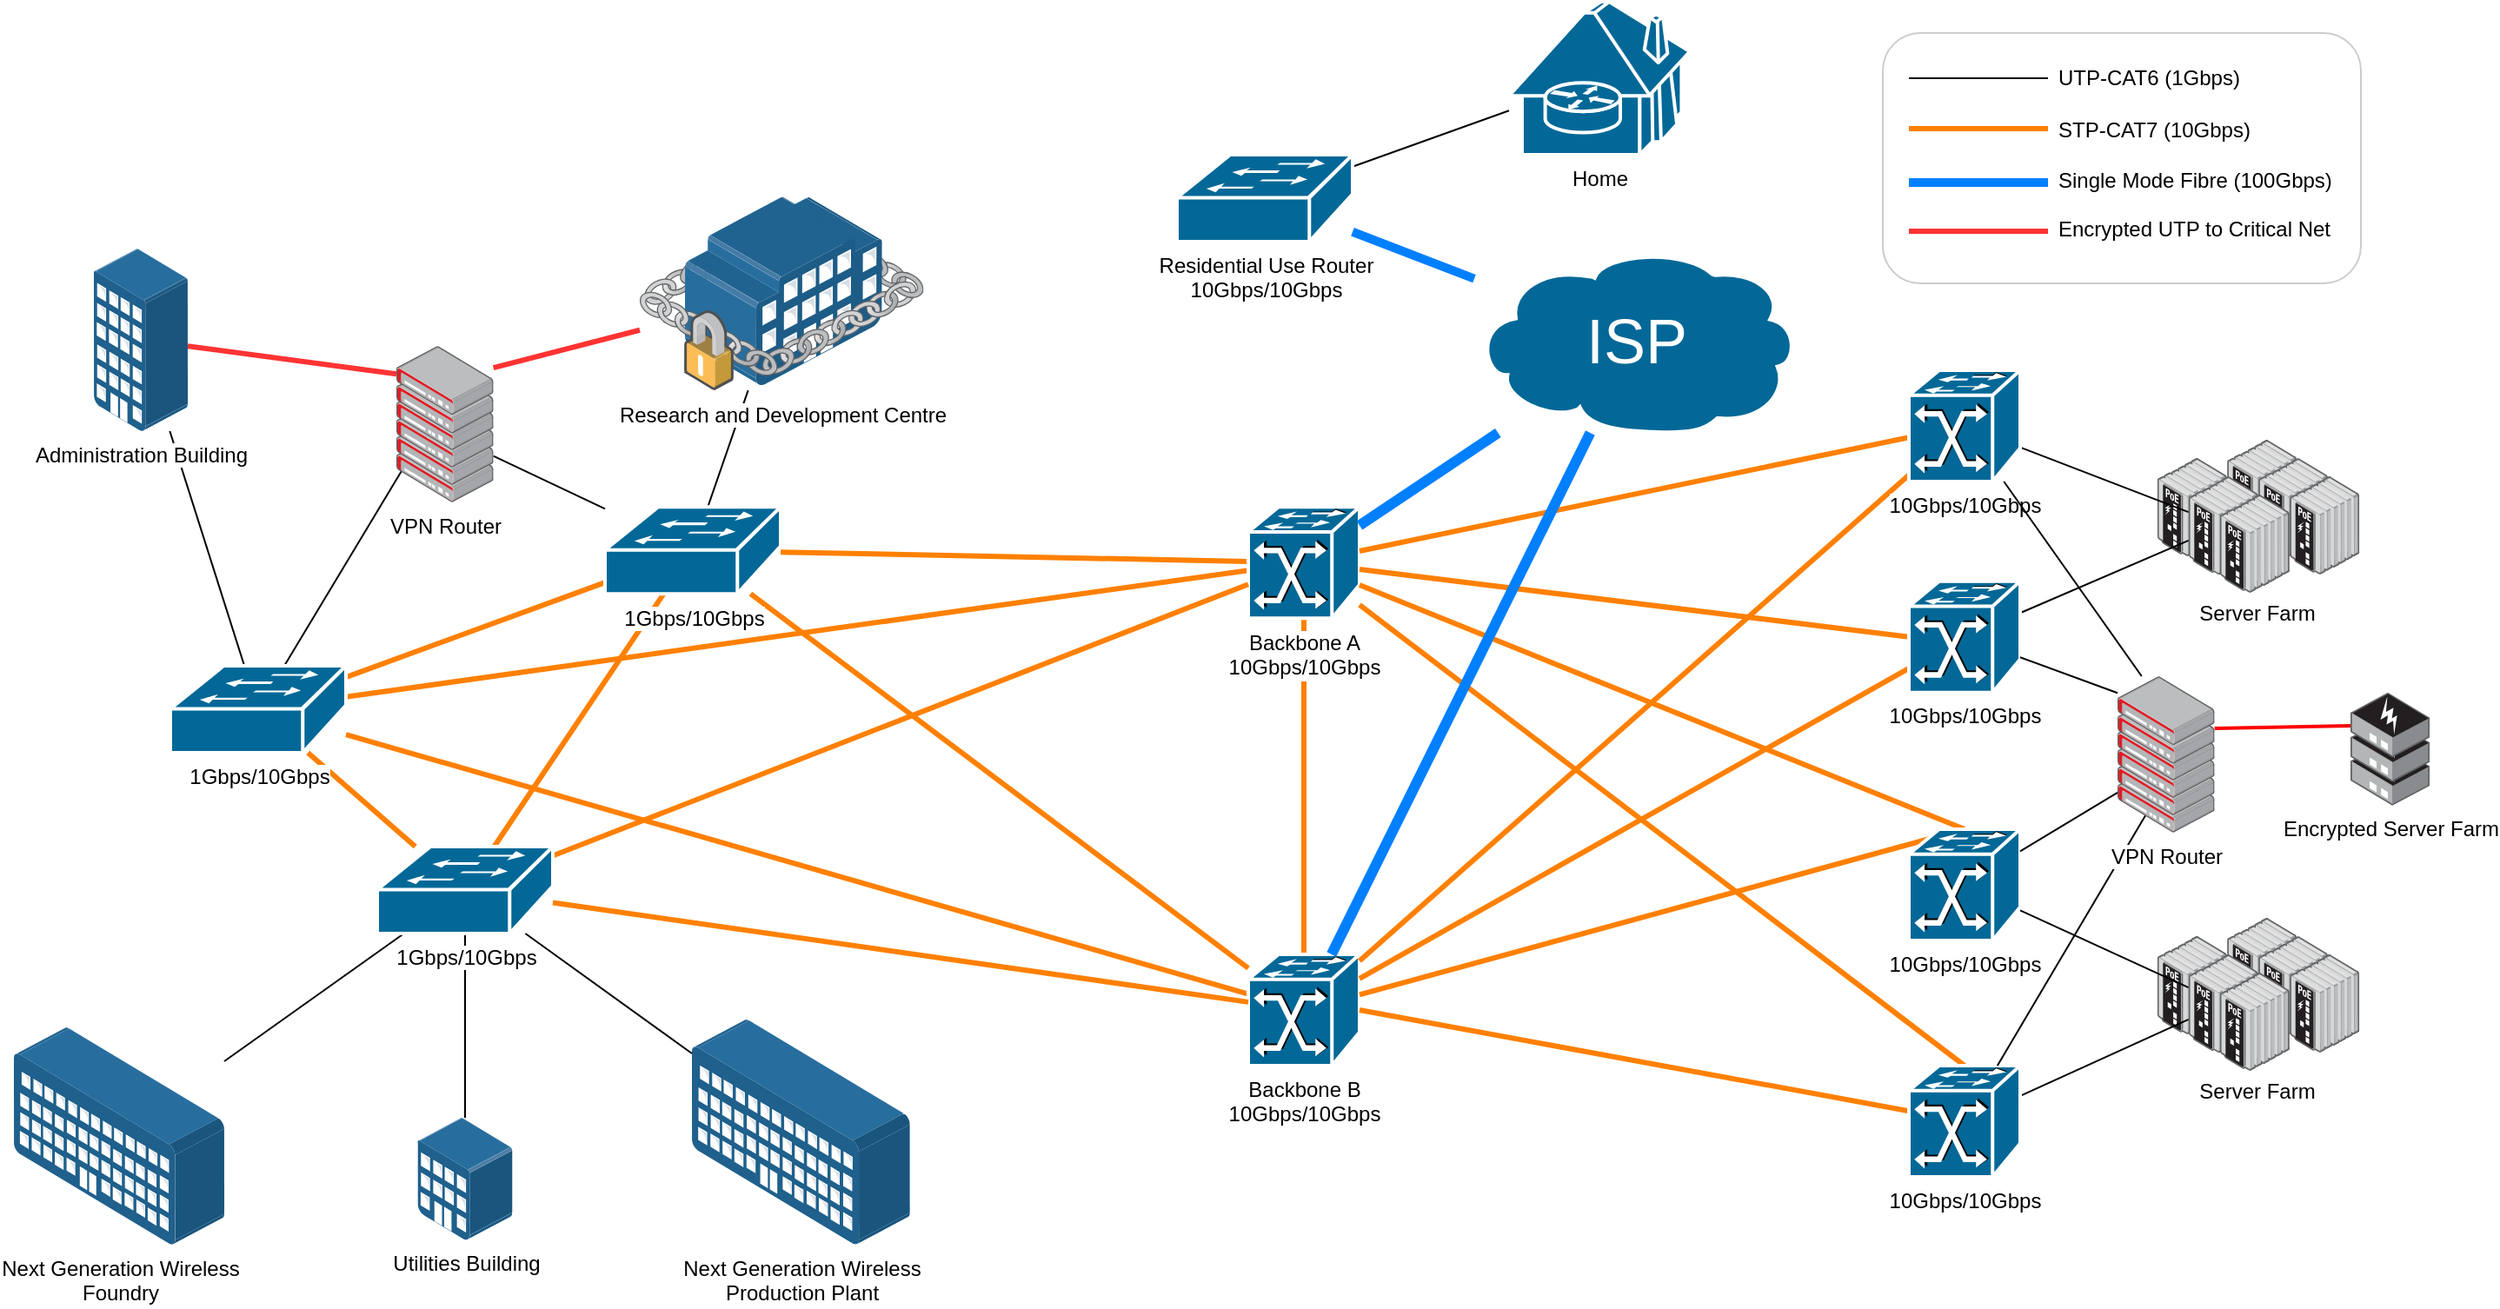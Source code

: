 <mxfile version="14.5.1" type="github" pages="5">
  <diagram id="vLaXbmM3Hhi-dTC1wAEd" name="Building Scale">
    <mxGraphModel dx="3555" dy="2080" grid="1" gridSize="10" guides="1" tooltips="1" connect="1" arrows="1" fold="1" page="1" pageScale="1" pageWidth="1600" pageHeight="900" math="0" shadow="0">
      <root>
        <mxCell id="GMtj8rT2Yxm4aSxBWJuz-0" />
        <mxCell id="GMtj8rT2Yxm4aSxBWJuz-1" parent="GMtj8rT2Yxm4aSxBWJuz-0" />
        <mxCell id="GMtj8rT2Yxm4aSxBWJuz-3" value="Next Generation Wireless&lt;br&gt;Production Plant" style="points=[];aspect=fixed;html=1;align=center;shadow=0;dashed=0;image;image=img/lib/allied_telesis/buildings/Long_Building.svg;labelBackgroundColor=#ffffff;" parent="GMtj8rT2Yxm4aSxBWJuz-1" vertex="1">
          <mxGeometry x="495" y="678.4" width="125.4" height="129.6" as="geometry" />
        </mxCell>
        <mxCell id="GMtj8rT2Yxm4aSxBWJuz-6" value="Home" style="shape=mxgraph.cisco.buildings.telecommuter_house;html=1;pointerEvents=1;dashed=0;fillColor=#036897;strokeColor=#ffffff;strokeWidth=2;verticalLabelPosition=bottom;verticalAlign=top;align=center;outlineConnect=0;labelBackgroundColor=#ffffff;" parent="GMtj8rT2Yxm4aSxBWJuz-1" vertex="1">
          <mxGeometry x="965" y="93" width="104" height="88" as="geometry" />
        </mxCell>
        <mxCell id="GMtj8rT2Yxm4aSxBWJuz-9" value="Next Generation Wireless&lt;br&gt;Foundry" style="points=[];aspect=fixed;html=1;align=center;shadow=0;dashed=0;image;image=img/lib/allied_telesis/buildings/Long_Building.svg;labelBackgroundColor=#ffffff;" parent="GMtj8rT2Yxm4aSxBWJuz-1" vertex="1">
          <mxGeometry x="105" y="683" width="121" height="125" as="geometry" />
        </mxCell>
        <mxCell id="GMtj8rT2Yxm4aSxBWJuz-10" value="Utilities Building" style="points=[];aspect=fixed;html=1;align=center;shadow=0;dashed=0;image;image=img/lib/allied_telesis/buildings/Medium_Business_Building.svg;labelBackgroundColor=#ffffff;" parent="GMtj8rT2Yxm4aSxBWJuz-1" vertex="1">
          <mxGeometry x="337.2" y="735" width="54.6" height="70.2" as="geometry" />
        </mxCell>
        <mxCell id="CNm5xOx-yD-aQ8OPoJ83-61" style="edgeStyle=none;rounded=0;orthogonalLoop=1;jettySize=auto;html=1;endArrow=none;endFill=0;strokeWidth=3;strokeColor=#FF8000;" parent="GMtj8rT2Yxm4aSxBWJuz-1" source="CNm5xOx-yD-aQ8OPoJ83-2" target="CNm5xOx-yD-aQ8OPoJ83-59" edge="1">
          <mxGeometry relative="1" as="geometry" />
        </mxCell>
        <mxCell id="CNm5xOx-yD-aQ8OPoJ83-67" style="edgeStyle=none;rounded=0;orthogonalLoop=1;jettySize=auto;html=1;endArrow=none;endFill=0;strokeWidth=3;strokeColor=#FF8000;" parent="GMtj8rT2Yxm4aSxBWJuz-1" source="CNm5xOx-yD-aQ8OPoJ83-2" target="CNm5xOx-yD-aQ8OPoJ83-64" edge="1">
          <mxGeometry relative="1" as="geometry" />
        </mxCell>
        <mxCell id="CNm5xOx-yD-aQ8OPoJ83-82" style="edgeStyle=none;rounded=0;orthogonalLoop=1;jettySize=auto;html=1;endArrow=none;endFill=0;strokeWidth=3;strokeColor=#FF8000;" parent="GMtj8rT2Yxm4aSxBWJuz-1" source="CNm5xOx-yD-aQ8OPoJ83-2" target="CNm5xOx-yD-aQ8OPoJ83-3" edge="1">
          <mxGeometry relative="1" as="geometry" />
        </mxCell>
        <mxCell id="CNm5xOx-yD-aQ8OPoJ83-2" value="Backbone A&lt;br&gt;10Gbps/10Gbps" style="shape=mxgraph.cisco.switches.atm_fast_gigabit_etherswitch;html=1;pointerEvents=1;dashed=0;fillColor=#036897;strokeColor=#ffffff;strokeWidth=2;verticalLabelPosition=bottom;verticalAlign=top;align=center;outlineConnect=0;labelBackgroundColor=#ffffff;" parent="GMtj8rT2Yxm4aSxBWJuz-1" vertex="1">
          <mxGeometry x="815" y="383.6" width="64" height="64" as="geometry" />
        </mxCell>
        <mxCell id="CNm5xOx-yD-aQ8OPoJ83-62" style="edgeStyle=none;rounded=0;orthogonalLoop=1;jettySize=auto;html=1;endArrow=none;endFill=0;strokeWidth=3;strokeColor=#FF8000;" parent="GMtj8rT2Yxm4aSxBWJuz-1" source="CNm5xOx-yD-aQ8OPoJ83-3" target="CNm5xOx-yD-aQ8OPoJ83-59" edge="1">
          <mxGeometry relative="1" as="geometry" />
        </mxCell>
        <mxCell id="CNm5xOx-yD-aQ8OPoJ83-66" style="edgeStyle=none;rounded=0;orthogonalLoop=1;jettySize=auto;html=1;endArrow=none;endFill=0;strokeWidth=3;strokeColor=#FF8000;" parent="GMtj8rT2Yxm4aSxBWJuz-1" source="CNm5xOx-yD-aQ8OPoJ83-3" target="CNm5xOx-yD-aQ8OPoJ83-64" edge="1">
          <mxGeometry relative="1" as="geometry" />
        </mxCell>
        <mxCell id="CNm5xOx-yD-aQ8OPoJ83-3" value="Backbone B&lt;br&gt;10Gbps/10Gbps" style="shape=mxgraph.cisco.switches.atm_fast_gigabit_etherswitch;html=1;pointerEvents=1;dashed=0;fillColor=#036897;strokeColor=#ffffff;strokeWidth=2;verticalLabelPosition=bottom;verticalAlign=top;align=center;outlineConnect=0;labelBackgroundColor=#ffffff;" parent="GMtj8rT2Yxm4aSxBWJuz-1" vertex="1">
          <mxGeometry x="815" y="641" width="64" height="64" as="geometry" />
        </mxCell>
        <mxCell id="CNm5xOx-yD-aQ8OPoJ83-26" value="" style="group;labelBackgroundColor=#ffffff;" parent="GMtj8rT2Yxm4aSxBWJuz-1" vertex="1" connectable="0">
          <mxGeometry x="1355" y="345" width="117.2" height="110" as="geometry" />
        </mxCell>
        <mxCell id="CNm5xOx-yD-aQ8OPoJ83-8" value="" style="group" parent="CNm5xOx-yD-aQ8OPoJ83-26" vertex="1" connectable="0">
          <mxGeometry x="23" width="94.2" height="87.9" as="geometry" />
        </mxCell>
        <mxCell id="CNm5xOx-yD-aQ8OPoJ83-4" value="" style="points=[];aspect=fixed;html=1;align=center;shadow=0;dashed=0;image;image=img/lib/allied_telesis/switch/Industrial_Ethernet_IE200_POE.svg;" parent="CNm5xOx-yD-aQ8OPoJ83-8" vertex="1">
          <mxGeometry width="40.2" height="56.4" as="geometry" />
        </mxCell>
        <mxCell id="CNm5xOx-yD-aQ8OPoJ83-6" value="" style="points=[];aspect=fixed;html=1;align=center;shadow=0;dashed=0;image;image=img/lib/allied_telesis/switch/Industrial_Ethernet_IE200_POE.svg;" parent="CNm5xOx-yD-aQ8OPoJ83-8" vertex="1">
          <mxGeometry x="18" y="10.6" width="40.2" height="56.4" as="geometry" />
        </mxCell>
        <mxCell id="CNm5xOx-yD-aQ8OPoJ83-7" value="" style="points=[];aspect=fixed;html=1;align=center;shadow=0;dashed=0;image;image=img/lib/allied_telesis/switch/Industrial_Ethernet_IE200_POE.svg;" parent="CNm5xOx-yD-aQ8OPoJ83-8" vertex="1">
          <mxGeometry x="36" y="21" width="40.2" height="56.4" as="geometry" />
        </mxCell>
        <mxCell id="CNm5xOx-yD-aQ8OPoJ83-13" value="" style="group" parent="CNm5xOx-yD-aQ8OPoJ83-8" vertex="1" connectable="0">
          <mxGeometry x="-40.2" y="10.5" width="76.2" height="77.4" as="geometry" />
        </mxCell>
        <mxCell id="CNm5xOx-yD-aQ8OPoJ83-14" value="" style="points=[];aspect=fixed;html=1;align=center;shadow=0;dashed=0;image;image=img/lib/allied_telesis/switch/Industrial_Ethernet_IE200_POE.svg;" parent="CNm5xOx-yD-aQ8OPoJ83-13" vertex="1">
          <mxGeometry width="40.2" height="56.4" as="geometry" />
        </mxCell>
        <mxCell id="CNm5xOx-yD-aQ8OPoJ83-15" value="" style="points=[];aspect=fixed;html=1;align=center;shadow=0;dashed=0;image;image=img/lib/allied_telesis/switch/Industrial_Ethernet_IE200_POE.svg;" parent="CNm5xOx-yD-aQ8OPoJ83-13" vertex="1">
          <mxGeometry x="18" y="10.6" width="40.2" height="56.4" as="geometry" />
        </mxCell>
        <mxCell id="CNm5xOx-yD-aQ8OPoJ83-16" value="" style="points=[];aspect=fixed;html=1;align=center;shadow=0;dashed=0;image;image=img/lib/allied_telesis/switch/Industrial_Ethernet_IE200_POE.svg;" parent="CNm5xOx-yD-aQ8OPoJ83-13" vertex="1">
          <mxGeometry x="36" y="21" width="40.2" height="56.4" as="geometry" />
        </mxCell>
        <mxCell id="CNm5xOx-yD-aQ8OPoJ83-25" value="Server Farm" style="text;html=1;align=center;verticalAlign=middle;resizable=0;points=[];autosize=1;" parent="CNm5xOx-yD-aQ8OPoJ83-26" vertex="1">
          <mxGeometry y="90" width="80" height="20" as="geometry" />
        </mxCell>
        <mxCell id="CNm5xOx-yD-aQ8OPoJ83-27" value="" style="group;labelBackgroundColor=#ffffff;" parent="GMtj8rT2Yxm4aSxBWJuz-1" vertex="1" connectable="0">
          <mxGeometry x="1355" y="620" width="117.2" height="110" as="geometry" />
        </mxCell>
        <mxCell id="CNm5xOx-yD-aQ8OPoJ83-28" value="" style="group" parent="CNm5xOx-yD-aQ8OPoJ83-27" vertex="1" connectable="0">
          <mxGeometry x="23" width="94.2" height="87.9" as="geometry" />
        </mxCell>
        <mxCell id="CNm5xOx-yD-aQ8OPoJ83-29" value="" style="points=[];aspect=fixed;html=1;align=center;shadow=0;dashed=0;image;image=img/lib/allied_telesis/switch/Industrial_Ethernet_IE200_POE.svg;" parent="CNm5xOx-yD-aQ8OPoJ83-28" vertex="1">
          <mxGeometry width="40.2" height="56.4" as="geometry" />
        </mxCell>
        <mxCell id="CNm5xOx-yD-aQ8OPoJ83-30" value="" style="points=[];aspect=fixed;html=1;align=center;shadow=0;dashed=0;image;image=img/lib/allied_telesis/switch/Industrial_Ethernet_IE200_POE.svg;" parent="CNm5xOx-yD-aQ8OPoJ83-28" vertex="1">
          <mxGeometry x="18" y="10.6" width="40.2" height="56.4" as="geometry" />
        </mxCell>
        <mxCell id="CNm5xOx-yD-aQ8OPoJ83-31" value="" style="points=[];aspect=fixed;html=1;align=center;shadow=0;dashed=0;image;image=img/lib/allied_telesis/switch/Industrial_Ethernet_IE200_POE.svg;" parent="CNm5xOx-yD-aQ8OPoJ83-28" vertex="1">
          <mxGeometry x="36" y="21" width="40.2" height="56.4" as="geometry" />
        </mxCell>
        <mxCell id="CNm5xOx-yD-aQ8OPoJ83-32" value="" style="group" parent="CNm5xOx-yD-aQ8OPoJ83-28" vertex="1" connectable="0">
          <mxGeometry x="-40.2" y="10.5" width="76.2" height="77.4" as="geometry" />
        </mxCell>
        <mxCell id="CNm5xOx-yD-aQ8OPoJ83-33" value="" style="points=[];aspect=fixed;html=1;align=center;shadow=0;dashed=0;image;image=img/lib/allied_telesis/switch/Industrial_Ethernet_IE200_POE.svg;" parent="CNm5xOx-yD-aQ8OPoJ83-32" vertex="1">
          <mxGeometry width="40.2" height="56.4" as="geometry" />
        </mxCell>
        <mxCell id="CNm5xOx-yD-aQ8OPoJ83-34" value="" style="points=[];aspect=fixed;html=1;align=center;shadow=0;dashed=0;image;image=img/lib/allied_telesis/switch/Industrial_Ethernet_IE200_POE.svg;" parent="CNm5xOx-yD-aQ8OPoJ83-32" vertex="1">
          <mxGeometry x="18" y="10.6" width="40.2" height="56.4" as="geometry" />
        </mxCell>
        <mxCell id="CNm5xOx-yD-aQ8OPoJ83-35" value="" style="points=[];aspect=fixed;html=1;align=center;shadow=0;dashed=0;image;image=img/lib/allied_telesis/switch/Industrial_Ethernet_IE200_POE.svg;" parent="CNm5xOx-yD-aQ8OPoJ83-32" vertex="1">
          <mxGeometry x="36" y="21" width="40.2" height="56.4" as="geometry" />
        </mxCell>
        <mxCell id="CNm5xOx-yD-aQ8OPoJ83-36" value="Server Farm" style="text;html=1;align=center;verticalAlign=middle;resizable=0;points=[];autosize=1;" parent="CNm5xOx-yD-aQ8OPoJ83-27" vertex="1">
          <mxGeometry y="90" width="80" height="20" as="geometry" />
        </mxCell>
        <mxCell id="CNm5xOx-yD-aQ8OPoJ83-40" style="rounded=0;orthogonalLoop=1;jettySize=auto;html=1;elbow=vertical;endArrow=none;endFill=0;" parent="GMtj8rT2Yxm4aSxBWJuz-1" source="CNm5xOx-yD-aQ8OPoJ83-38" target="CNm5xOx-yD-aQ8OPoJ83-15" edge="1">
          <mxGeometry relative="1" as="geometry" />
        </mxCell>
        <mxCell id="CNm5xOx-yD-aQ8OPoJ83-46" style="rounded=0;orthogonalLoop=1;jettySize=auto;html=1;elbow=vertical;endArrow=none;endFill=0;strokeWidth=3;strokeColor=#FF8000;" parent="GMtj8rT2Yxm4aSxBWJuz-1" source="CNm5xOx-yD-aQ8OPoJ83-38" target="CNm5xOx-yD-aQ8OPoJ83-2" edge="1">
          <mxGeometry relative="1" as="geometry" />
        </mxCell>
        <mxCell id="CNm5xOx-yD-aQ8OPoJ83-48" style="rounded=0;orthogonalLoop=1;jettySize=auto;html=1;elbow=vertical;endArrow=none;endFill=0;strokeWidth=3;strokeColor=#FF8000;" parent="GMtj8rT2Yxm4aSxBWJuz-1" source="CNm5xOx-yD-aQ8OPoJ83-38" target="CNm5xOx-yD-aQ8OPoJ83-3" edge="1">
          <mxGeometry relative="1" as="geometry" />
        </mxCell>
        <mxCell id="CNm5xOx-yD-aQ8OPoJ83-38" value="10Gbps/10Gbps" style="shape=mxgraph.cisco.switches.atm_fast_gigabit_etherswitch;html=1;pointerEvents=1;dashed=0;fillColor=#036897;strokeColor=#ffffff;strokeWidth=2;verticalLabelPosition=bottom;verticalAlign=top;align=center;outlineConnect=0;labelBackgroundColor=#ffffff;" parent="GMtj8rT2Yxm4aSxBWJuz-1" vertex="1">
          <mxGeometry x="1195" y="305" width="64" height="64" as="geometry" />
        </mxCell>
        <mxCell id="CNm5xOx-yD-aQ8OPoJ83-42" style="rounded=0;orthogonalLoop=1;jettySize=auto;html=1;elbow=vertical;endArrow=none;endFill=0;" parent="GMtj8rT2Yxm4aSxBWJuz-1" source="CNm5xOx-yD-aQ8OPoJ83-39" target="CNm5xOx-yD-aQ8OPoJ83-15" edge="1">
          <mxGeometry relative="1" as="geometry" />
        </mxCell>
        <mxCell id="CNm5xOx-yD-aQ8OPoJ83-47" style="rounded=0;orthogonalLoop=1;jettySize=auto;html=1;exitX=0;exitY=0.5;exitDx=0;exitDy=0;exitPerimeter=0;elbow=vertical;endArrow=none;endFill=0;strokeWidth=3;strokeColor=#FF8000;" parent="GMtj8rT2Yxm4aSxBWJuz-1" source="CNm5xOx-yD-aQ8OPoJ83-39" target="CNm5xOx-yD-aQ8OPoJ83-2" edge="1">
          <mxGeometry relative="1" as="geometry" />
        </mxCell>
        <mxCell id="CNm5xOx-yD-aQ8OPoJ83-50" style="rounded=0;orthogonalLoop=1;jettySize=auto;html=1;elbow=vertical;endArrow=none;endFill=0;strokeWidth=3;strokeColor=#FF8000;" parent="GMtj8rT2Yxm4aSxBWJuz-1" source="CNm5xOx-yD-aQ8OPoJ83-39" target="CNm5xOx-yD-aQ8OPoJ83-3" edge="1">
          <mxGeometry relative="1" as="geometry" />
        </mxCell>
        <mxCell id="CNm5xOx-yD-aQ8OPoJ83-39" value="10Gbps/10Gbps" style="shape=mxgraph.cisco.switches.atm_fast_gigabit_etherswitch;html=1;pointerEvents=1;dashed=0;fillColor=#036897;strokeColor=#ffffff;strokeWidth=2;verticalLabelPosition=bottom;verticalAlign=top;align=center;outlineConnect=0;labelBackgroundColor=#ffffff;" parent="GMtj8rT2Yxm4aSxBWJuz-1" vertex="1">
          <mxGeometry x="1195" y="426.4" width="64" height="64" as="geometry" />
        </mxCell>
        <mxCell id="CNm5xOx-yD-aQ8OPoJ83-53" style="rounded=0;orthogonalLoop=1;jettySize=auto;html=1;elbow=vertical;endArrow=none;endFill=0;" parent="GMtj8rT2Yxm4aSxBWJuz-1" source="CNm5xOx-yD-aQ8OPoJ83-51" target="CNm5xOx-yD-aQ8OPoJ83-34" edge="1">
          <mxGeometry relative="1" as="geometry" />
        </mxCell>
        <mxCell id="CNm5xOx-yD-aQ8OPoJ83-55" style="rounded=0;orthogonalLoop=1;jettySize=auto;html=1;exitX=0.5;exitY=0;exitDx=0;exitDy=0;exitPerimeter=0;endArrow=none;endFill=0;strokeWidth=3;strokeColor=#FF8000;" parent="GMtj8rT2Yxm4aSxBWJuz-1" source="CNm5xOx-yD-aQ8OPoJ83-51" target="CNm5xOx-yD-aQ8OPoJ83-2" edge="1">
          <mxGeometry relative="1" as="geometry" />
        </mxCell>
        <mxCell id="CNm5xOx-yD-aQ8OPoJ83-56" style="rounded=0;orthogonalLoop=1;jettySize=auto;html=1;exitX=0.5;exitY=0;exitDx=0;exitDy=0;exitPerimeter=0;endArrow=none;endFill=0;strokeWidth=3;strokeColor=#FF8000;" parent="GMtj8rT2Yxm4aSxBWJuz-1" source="CNm5xOx-yD-aQ8OPoJ83-51" target="CNm5xOx-yD-aQ8OPoJ83-3" edge="1">
          <mxGeometry relative="1" as="geometry" />
        </mxCell>
        <mxCell id="CNm5xOx-yD-aQ8OPoJ83-51" value="10Gbps/10Gbps" style="shape=mxgraph.cisco.switches.atm_fast_gigabit_etherswitch;html=1;pointerEvents=1;dashed=0;fillColor=#036897;strokeColor=#ffffff;strokeWidth=2;verticalLabelPosition=bottom;verticalAlign=top;align=center;outlineConnect=0;labelBackgroundColor=#ffffff;" parent="GMtj8rT2Yxm4aSxBWJuz-1" vertex="1">
          <mxGeometry x="1195" y="569" width="64" height="64" as="geometry" />
        </mxCell>
        <mxCell id="CNm5xOx-yD-aQ8OPoJ83-54" style="rounded=0;orthogonalLoop=1;jettySize=auto;html=1;elbow=vertical;endArrow=none;endFill=0;" parent="GMtj8rT2Yxm4aSxBWJuz-1" source="CNm5xOx-yD-aQ8OPoJ83-52" target="CNm5xOx-yD-aQ8OPoJ83-34" edge="1">
          <mxGeometry relative="1" as="geometry" />
        </mxCell>
        <mxCell id="CNm5xOx-yD-aQ8OPoJ83-57" style="rounded=0;orthogonalLoop=1;jettySize=auto;html=1;exitX=0.5;exitY=0;exitDx=0;exitDy=0;exitPerimeter=0;endArrow=none;endFill=0;strokeWidth=3;strokeColor=#FF8000;" parent="GMtj8rT2Yxm4aSxBWJuz-1" source="CNm5xOx-yD-aQ8OPoJ83-52" target="CNm5xOx-yD-aQ8OPoJ83-2" edge="1">
          <mxGeometry relative="1" as="geometry" />
        </mxCell>
        <mxCell id="CNm5xOx-yD-aQ8OPoJ83-58" style="rounded=0;orthogonalLoop=1;jettySize=auto;html=1;entryX=1;entryY=0.5;entryDx=0;entryDy=0;entryPerimeter=0;endArrow=none;endFill=0;strokeWidth=3;strokeColor=#FF8000;" parent="GMtj8rT2Yxm4aSxBWJuz-1" source="CNm5xOx-yD-aQ8OPoJ83-52" target="CNm5xOx-yD-aQ8OPoJ83-3" edge="1">
          <mxGeometry relative="1" as="geometry" />
        </mxCell>
        <mxCell id="CNm5xOx-yD-aQ8OPoJ83-52" value="10Gbps/10Gbps" style="shape=mxgraph.cisco.switches.atm_fast_gigabit_etherswitch;html=1;pointerEvents=1;dashed=0;fillColor=#036897;strokeColor=#ffffff;strokeWidth=2;verticalLabelPosition=bottom;verticalAlign=top;align=center;outlineConnect=0;labelBackgroundColor=#ffffff;" parent="GMtj8rT2Yxm4aSxBWJuz-1" vertex="1">
          <mxGeometry x="1195" y="705" width="64" height="64" as="geometry" />
        </mxCell>
        <mxCell id="CNm5xOx-yD-aQ8OPoJ83-104" style="edgeStyle=none;rounded=0;orthogonalLoop=1;jettySize=auto;html=1;endArrow=none;endFill=0;strokeColor=#FF8000;strokeWidth=3;fontColor=#000000;" parent="GMtj8rT2Yxm4aSxBWJuz-1" source="CNm5xOx-yD-aQ8OPoJ83-59" target="CNm5xOx-yD-aQ8OPoJ83-65" edge="1">
          <mxGeometry relative="1" as="geometry" />
        </mxCell>
        <mxCell id="CNm5xOx-yD-aQ8OPoJ83-105" style="edgeStyle=none;rounded=0;orthogonalLoop=1;jettySize=auto;html=1;endArrow=none;endFill=0;strokeColor=#FF8000;strokeWidth=3;fontColor=#000000;" parent="GMtj8rT2Yxm4aSxBWJuz-1" source="CNm5xOx-yD-aQ8OPoJ83-59" target="CNm5xOx-yD-aQ8OPoJ83-64" edge="1">
          <mxGeometry relative="1" as="geometry" />
        </mxCell>
        <mxCell id="MxxzED2LqKstP4RevrAJ-10" style="edgeStyle=none;rounded=0;orthogonalLoop=1;jettySize=auto;html=1;endArrow=none;endFill=0;strokeWidth=1;fontColor=#000000;" parent="GMtj8rT2Yxm4aSxBWJuz-1" source="CNm5xOx-yD-aQ8OPoJ83-59" target="MxxzED2LqKstP4RevrAJ-3" edge="1">
          <mxGeometry relative="1" as="geometry" />
        </mxCell>
        <mxCell id="MxxzED2LqKstP4RevrAJ-15" style="edgeStyle=none;rounded=0;orthogonalLoop=1;jettySize=auto;html=1;endArrow=none;endFill=0;strokeWidth=1;fontColor=#000000;" parent="GMtj8rT2Yxm4aSxBWJuz-1" source="CNm5xOx-yD-aQ8OPoJ83-59" target="CNm5xOx-yD-aQ8OPoJ83-1" edge="1">
          <mxGeometry relative="1" as="geometry" />
        </mxCell>
        <mxCell id="CNm5xOx-yD-aQ8OPoJ83-59" value="1Gbps/10Gbps" style="shape=mxgraph.cisco.switches.workgroup_switch;html=1;pointerEvents=1;dashed=0;fillColor=#036897;strokeColor=#ffffff;strokeWidth=2;verticalLabelPosition=bottom;verticalAlign=top;align=center;outlineConnect=0;labelBackgroundColor=#ffffff;" parent="GMtj8rT2Yxm4aSxBWJuz-1" vertex="1">
          <mxGeometry x="445" y="383.6" width="101" height="50" as="geometry" />
        </mxCell>
        <mxCell id="CNm5xOx-yD-aQ8OPoJ83-103" style="edgeStyle=none;rounded=0;orthogonalLoop=1;jettySize=auto;html=1;endArrow=none;endFill=0;strokeWidth=3;fontColor=#000000;strokeColor=#FF8000;" parent="GMtj8rT2Yxm4aSxBWJuz-1" source="CNm5xOx-yD-aQ8OPoJ83-64" target="CNm5xOx-yD-aQ8OPoJ83-65" edge="1">
          <mxGeometry relative="1" as="geometry" />
        </mxCell>
        <mxCell id="MxxzED2LqKstP4RevrAJ-12" style="edgeStyle=none;rounded=0;orthogonalLoop=1;jettySize=auto;html=1;endArrow=none;endFill=0;strokeColor=#000000;strokeWidth=1;fontColor=#000000;" parent="GMtj8rT2Yxm4aSxBWJuz-1" source="CNm5xOx-yD-aQ8OPoJ83-64" target="MxxzED2LqKstP4RevrAJ-5" edge="1">
          <mxGeometry relative="1" as="geometry" />
        </mxCell>
        <mxCell id="MxxzED2LqKstP4RevrAJ-14" style="edgeStyle=none;rounded=0;orthogonalLoop=1;jettySize=auto;html=1;endArrow=none;endFill=0;strokeWidth=1;fontColor=#000000;" parent="GMtj8rT2Yxm4aSxBWJuz-1" source="CNm5xOx-yD-aQ8OPoJ83-64" target="GMtj8rT2Yxm4aSxBWJuz-4" edge="1">
          <mxGeometry relative="1" as="geometry" />
        </mxCell>
        <mxCell id="CNm5xOx-yD-aQ8OPoJ83-64" value="1Gbps/10Gbps" style="shape=mxgraph.cisco.switches.workgroup_switch;html=1;pointerEvents=1;dashed=0;fillColor=#036897;strokeColor=#ffffff;strokeWidth=2;verticalLabelPosition=bottom;verticalAlign=top;align=center;outlineConnect=0;labelBackgroundColor=#ffffff;" parent="GMtj8rT2Yxm4aSxBWJuz-1" vertex="1">
          <mxGeometry x="195" y="475" width="101" height="50" as="geometry" />
        </mxCell>
        <mxCell id="CNm5xOx-yD-aQ8OPoJ83-73" style="edgeStyle=none;rounded=0;orthogonalLoop=1;jettySize=auto;html=1;endArrow=none;endFill=0;" parent="GMtj8rT2Yxm4aSxBWJuz-1" source="CNm5xOx-yD-aQ8OPoJ83-65" target="GMtj8rT2Yxm4aSxBWJuz-3" edge="1">
          <mxGeometry relative="1" as="geometry" />
        </mxCell>
        <mxCell id="CNm5xOx-yD-aQ8OPoJ83-74" style="edgeStyle=none;rounded=0;orthogonalLoop=1;jettySize=auto;html=1;endArrow=none;endFill=0;" parent="GMtj8rT2Yxm4aSxBWJuz-1" source="CNm5xOx-yD-aQ8OPoJ83-65" target="GMtj8rT2Yxm4aSxBWJuz-9" edge="1">
          <mxGeometry relative="1" as="geometry" />
        </mxCell>
        <mxCell id="CNm5xOx-yD-aQ8OPoJ83-75" style="edgeStyle=none;rounded=0;orthogonalLoop=1;jettySize=auto;html=1;endArrow=none;endFill=0;" parent="GMtj8rT2Yxm4aSxBWJuz-1" source="CNm5xOx-yD-aQ8OPoJ83-65" target="GMtj8rT2Yxm4aSxBWJuz-10" edge="1">
          <mxGeometry relative="1" as="geometry" />
        </mxCell>
        <mxCell id="CNm5xOx-yD-aQ8OPoJ83-76" style="edgeStyle=none;rounded=0;orthogonalLoop=1;jettySize=auto;html=1;endArrow=none;endFill=0;strokeWidth=3;strokeColor=#FF8000;" parent="GMtj8rT2Yxm4aSxBWJuz-1" source="CNm5xOx-yD-aQ8OPoJ83-65" target="CNm5xOx-yD-aQ8OPoJ83-2" edge="1">
          <mxGeometry relative="1" as="geometry" />
        </mxCell>
        <mxCell id="CNm5xOx-yD-aQ8OPoJ83-77" style="edgeStyle=none;rounded=0;orthogonalLoop=1;jettySize=auto;html=1;endArrow=none;endFill=0;strokeWidth=3;strokeColor=#FF8000;" parent="GMtj8rT2Yxm4aSxBWJuz-1" source="CNm5xOx-yD-aQ8OPoJ83-65" target="CNm5xOx-yD-aQ8OPoJ83-3" edge="1">
          <mxGeometry relative="1" as="geometry" />
        </mxCell>
        <mxCell id="CNm5xOx-yD-aQ8OPoJ83-65" value="1Gbps/10Gbps" style="shape=mxgraph.cisco.switches.workgroup_switch;html=1;pointerEvents=1;dashed=0;fillColor=#036897;strokeColor=#ffffff;strokeWidth=2;verticalLabelPosition=bottom;verticalAlign=top;align=center;outlineConnect=0;labelBackgroundColor=#ffffff;" parent="GMtj8rT2Yxm4aSxBWJuz-1" vertex="1">
          <mxGeometry x="314" y="579.0" width="101" height="50" as="geometry" />
        </mxCell>
        <mxCell id="CNm5xOx-yD-aQ8OPoJ83-81" style="edgeStyle=none;rounded=0;orthogonalLoop=1;jettySize=auto;html=1;endArrow=none;endFill=0;" parent="GMtj8rT2Yxm4aSxBWJuz-1" source="CNm5xOx-yD-aQ8OPoJ83-79" target="GMtj8rT2Yxm4aSxBWJuz-6" edge="1">
          <mxGeometry relative="1" as="geometry" />
        </mxCell>
        <mxCell id="CNm5xOx-yD-aQ8OPoJ83-86" value="" style="group" parent="GMtj8rT2Yxm4aSxBWJuz-1" vertex="1" connectable="0">
          <mxGeometry x="945" y="235" width="186" height="106" as="geometry" />
        </mxCell>
        <mxCell id="CNm5xOx-yD-aQ8OPoJ83-87" value="" style="shape=mxgraph.cisco.storage.cloud;html=1;pointerEvents=1;dashed=0;fillColor=#036897;strokeColor=#ffffff;strokeWidth=2;verticalLabelPosition=bottom;verticalAlign=top;align=center;outlineConnect=0;" parent="CNm5xOx-yD-aQ8OPoJ83-86" vertex="1">
          <mxGeometry width="186" height="106" as="geometry" />
        </mxCell>
        <mxCell id="CNm5xOx-yD-aQ8OPoJ83-88" value="&lt;font style=&quot;font-size: 36px&quot; color=&quot;#ffffff&quot;&gt;ISP&lt;/font&gt;" style="text;html=1;align=center;verticalAlign=middle;resizable=0;points=[];autosize=1;" parent="CNm5xOx-yD-aQ8OPoJ83-86" vertex="1">
          <mxGeometry x="58" y="38" width="70" height="30" as="geometry" />
        </mxCell>
        <mxCell id="CNm5xOx-yD-aQ8OPoJ83-89" style="edgeStyle=none;rounded=0;orthogonalLoop=1;jettySize=auto;html=1;endArrow=none;endFill=0;strokeWidth=5;strokeColor=#007FFF;" parent="GMtj8rT2Yxm4aSxBWJuz-1" source="CNm5xOx-yD-aQ8OPoJ83-87" target="CNm5xOx-yD-aQ8OPoJ83-79" edge="1">
          <mxGeometry relative="1" as="geometry" />
        </mxCell>
        <mxCell id="CNm5xOx-yD-aQ8OPoJ83-90" style="edgeStyle=none;rounded=0;orthogonalLoop=1;jettySize=auto;html=1;endArrow=none;endFill=0;strokeWidth=6;strokeColor=#007FFF;" parent="GMtj8rT2Yxm4aSxBWJuz-1" source="CNm5xOx-yD-aQ8OPoJ83-87" target="CNm5xOx-yD-aQ8OPoJ83-2" edge="1">
          <mxGeometry relative="1" as="geometry" />
        </mxCell>
        <mxCell id="CNm5xOx-yD-aQ8OPoJ83-92" style="edgeStyle=none;rounded=0;orthogonalLoop=1;jettySize=auto;html=1;endArrow=none;endFill=0;strokeWidth=6;strokeColor=#007FFF;" parent="GMtj8rT2Yxm4aSxBWJuz-1" source="CNm5xOx-yD-aQ8OPoJ83-87" target="CNm5xOx-yD-aQ8OPoJ83-3" edge="1">
          <mxGeometry relative="1" as="geometry" />
        </mxCell>
        <mxCell id="MxxzED2LqKstP4RevrAJ-11" style="edgeStyle=none;rounded=0;orthogonalLoop=1;jettySize=auto;html=1;endArrow=none;endFill=0;strokeWidth=3;fontColor=#000000;strokeColor=#FF3333;" parent="GMtj8rT2Yxm4aSxBWJuz-1" source="CNm5xOx-yD-aQ8OPoJ83-1" target="MxxzED2LqKstP4RevrAJ-6" edge="1">
          <mxGeometry relative="1" as="geometry" />
        </mxCell>
        <mxCell id="CNm5xOx-yD-aQ8OPoJ83-1" value="Research and Development Centre" style="points=[];aspect=fixed;html=1;align=center;shadow=0;dashed=0;image;image=img/lib/allied_telesis/buildings/Secure_Building.svg;labelBackgroundColor=#ffffff;" parent="GMtj8rT2Yxm4aSxBWJuz-1" vertex="1">
          <mxGeometry x="465" y="205.0" width="163.2" height="111.6" as="geometry" />
        </mxCell>
        <mxCell id="MxxzED2LqKstP4RevrAJ-13" style="edgeStyle=none;rounded=0;orthogonalLoop=1;jettySize=auto;html=1;endArrow=none;endFill=0;strokeWidth=3;fontColor=#000000;strokeColor=#FF3333;" parent="GMtj8rT2Yxm4aSxBWJuz-1" source="GMtj8rT2Yxm4aSxBWJuz-4" target="MxxzED2LqKstP4RevrAJ-6" edge="1">
          <mxGeometry relative="1" as="geometry" />
        </mxCell>
        <mxCell id="GMtj8rT2Yxm4aSxBWJuz-4" value="Administration Building" style="points=[];aspect=fixed;html=1;align=center;shadow=0;dashed=0;image;image=img/lib/allied_telesis/buildings/Apartments.svg;labelBackgroundColor=#ffffff;" parent="GMtj8rT2Yxm4aSxBWJuz-1" vertex="1">
          <mxGeometry x="151" y="235" width="54" height="105" as="geometry" />
        </mxCell>
        <mxCell id="MxxzED2LqKstP4RevrAJ-7" value="" style="group" parent="GMtj8rT2Yxm4aSxBWJuz-1" vertex="1" connectable="0">
          <mxGeometry x="325" y="291" width="55.8" height="89.9" as="geometry" />
        </mxCell>
        <mxCell id="MxxzED2LqKstP4RevrAJ-1" value="VPN Router" style="points=[];aspect=fixed;html=1;align=center;shadow=0;dashed=0;image;image=img/lib/allied_telesis/security/Router_VPN.svg;labelBackgroundColor=#ffffff;strokeColor=#CCCCCC;fontColor=#000000;" parent="MxxzED2LqKstP4RevrAJ-7" vertex="1">
          <mxGeometry y="50.3" width="55.8" height="39.6" as="geometry" />
        </mxCell>
        <mxCell id="MxxzED2LqKstP4RevrAJ-2" value="" style="points=[];aspect=fixed;html=1;align=center;shadow=0;dashed=0;image;image=img/lib/allied_telesis/security/Router_VPN.svg;labelBackgroundColor=#ffffff;strokeColor=#CCCCCC;fontColor=#000000;" parent="MxxzED2LqKstP4RevrAJ-7" vertex="1">
          <mxGeometry y="40.3" width="55.8" height="39.6" as="geometry" />
        </mxCell>
        <mxCell id="MxxzED2LqKstP4RevrAJ-3" value="" style="points=[];aspect=fixed;html=1;align=center;shadow=0;dashed=0;image;image=img/lib/allied_telesis/security/Router_VPN.svg;labelBackgroundColor=#ffffff;strokeColor=#CCCCCC;fontColor=#000000;" parent="MxxzED2LqKstP4RevrAJ-7" vertex="1">
          <mxGeometry y="30.3" width="55.8" height="39.6" as="geometry" />
        </mxCell>
        <mxCell id="MxxzED2LqKstP4RevrAJ-4" value="" style="points=[];aspect=fixed;html=1;align=center;shadow=0;dashed=0;image;image=img/lib/allied_telesis/security/Router_VPN.svg;labelBackgroundColor=#ffffff;strokeColor=#CCCCCC;fontColor=#000000;" parent="MxxzED2LqKstP4RevrAJ-7" vertex="1">
          <mxGeometry y="20.3" width="55.8" height="39.6" as="geometry" />
        </mxCell>
        <mxCell id="MxxzED2LqKstP4RevrAJ-5" value="" style="points=[];aspect=fixed;html=1;align=center;shadow=0;dashed=0;image;image=img/lib/allied_telesis/security/Router_VPN.svg;labelBackgroundColor=#ffffff;strokeColor=#CCCCCC;fontColor=#000000;" parent="MxxzED2LqKstP4RevrAJ-7" vertex="1">
          <mxGeometry y="10.7" width="55.8" height="39.6" as="geometry" />
        </mxCell>
        <mxCell id="MxxzED2LqKstP4RevrAJ-6" value="" style="points=[];aspect=fixed;html=1;align=center;shadow=0;dashed=0;image;image=img/lib/allied_telesis/security/Router_VPN.svg;labelBackgroundColor=#ffffff;strokeColor=#CCCCCC;fontColor=#000000;" parent="MxxzED2LqKstP4RevrAJ-7" vertex="1">
          <mxGeometry width="55.8" height="39.6" as="geometry" />
        </mxCell>
        <mxCell id="MxxzED2LqKstP4RevrAJ-18" value="" style="group" parent="GMtj8rT2Yxm4aSxBWJuz-1" vertex="1" connectable="0">
          <mxGeometry x="1180" y="111" width="275" height="144" as="geometry" />
        </mxCell>
        <mxCell id="CNm5xOx-yD-aQ8OPoJ83-115" value="" style="rounded=1;whiteSpace=wrap;html=1;labelBackgroundColor=#ffffff;fontColor=#000000;align=left;labelBorderColor=none;strokeColor=#CCCCCC;" parent="MxxzED2LqKstP4RevrAJ-18" vertex="1">
          <mxGeometry width="275" height="144" as="geometry" />
        </mxCell>
        <mxCell id="CNm5xOx-yD-aQ8OPoJ83-106" style="edgeStyle=none;rounded=0;orthogonalLoop=1;jettySize=auto;html=1;endArrow=none;endFill=0;strokeWidth=3;strokeColor=#FF8000;" parent="MxxzED2LqKstP4RevrAJ-18" edge="1">
          <mxGeometry as="geometry">
            <mxPoint x="95" y="55" as="sourcePoint" />
            <mxPoint x="15" y="55" as="targetPoint" />
          </mxGeometry>
        </mxCell>
        <mxCell id="CNm5xOx-yD-aQ8OPoJ83-108" style="edgeStyle=none;rounded=0;orthogonalLoop=1;jettySize=auto;html=1;endArrow=none;endFill=0;strokeWidth=5;strokeColor=#007FFF;" parent="MxxzED2LqKstP4RevrAJ-18" edge="1">
          <mxGeometry as="geometry">
            <mxPoint x="15" y="86" as="sourcePoint" />
            <mxPoint x="95" y="86" as="targetPoint" />
          </mxGeometry>
        </mxCell>
        <mxCell id="CNm5xOx-yD-aQ8OPoJ83-109" style="rounded=0;orthogonalLoop=1;jettySize=auto;html=1;elbow=vertical;endArrow=none;endFill=0;" parent="MxxzED2LqKstP4RevrAJ-18" edge="1">
          <mxGeometry as="geometry">
            <mxPoint x="15" y="26" as="sourcePoint" />
            <mxPoint x="95" y="26" as="targetPoint" />
          </mxGeometry>
        </mxCell>
        <mxCell id="CNm5xOx-yD-aQ8OPoJ83-110" value="UTP-CAT6 (1Gbps)" style="text;html=1;align=left;verticalAlign=middle;resizable=0;points=[];autosize=1;fontColor=#000000;" parent="MxxzED2LqKstP4RevrAJ-18" vertex="1">
          <mxGeometry x="99" y="16" width="120" height="20" as="geometry" />
        </mxCell>
        <mxCell id="CNm5xOx-yD-aQ8OPoJ83-111" value="STP-CAT7 (10Gbps)" style="text;html=1;align=left;verticalAlign=middle;resizable=0;points=[];autosize=1;fontColor=#000000;" parent="MxxzED2LqKstP4RevrAJ-18" vertex="1">
          <mxGeometry x="99" y="46" width="130" height="20" as="geometry" />
        </mxCell>
        <mxCell id="CNm5xOx-yD-aQ8OPoJ83-112" value="Single Mode Fibre (100Gbps)" style="text;html=1;align=left;verticalAlign=middle;resizable=0;points=[];autosize=1;fontColor=#000000;" parent="MxxzED2LqKstP4RevrAJ-18" vertex="1">
          <mxGeometry x="99" y="75.3" width="170" height="20" as="geometry" />
        </mxCell>
        <mxCell id="MxxzED2LqKstP4RevrAJ-16" style="edgeStyle=none;rounded=0;orthogonalLoop=1;jettySize=auto;html=1;endArrow=none;endFill=0;strokeWidth=3;fontColor=#000000;strokeColor=#FF3333;" parent="MxxzED2LqKstP4RevrAJ-18" edge="1">
          <mxGeometry relative="1" as="geometry">
            <mxPoint x="15" y="114" as="sourcePoint" />
            <mxPoint x="95" y="114" as="targetPoint" />
          </mxGeometry>
        </mxCell>
        <mxCell id="MxxzED2LqKstP4RevrAJ-17" value="Encrypted UTP to Critical Net" style="text;html=1;align=left;verticalAlign=middle;resizable=0;points=[];autosize=1;fontColor=#000000;" parent="MxxzED2LqKstP4RevrAJ-18" vertex="1">
          <mxGeometry x="99" y="103.3" width="170" height="20" as="geometry" />
        </mxCell>
        <mxCell id="CNm5xOx-yD-aQ8OPoJ83-79" value="Residential Use Router&lt;br&gt;10Gbps/10Gbps" style="shape=mxgraph.cisco.switches.workgroup_switch;html=1;pointerEvents=1;dashed=0;fillColor=#036897;strokeColor=#ffffff;strokeWidth=2;verticalLabelPosition=bottom;verticalAlign=top;align=center;outlineConnect=0;labelBackgroundColor=#ffffff;" parent="GMtj8rT2Yxm4aSxBWJuz-1" vertex="1">
          <mxGeometry x="774" y="181" width="101" height="50" as="geometry" />
        </mxCell>
        <mxCell id="EiEGZkbM21SAsKlI8rAK-7" value="Encrypted Server Farm" style="points=[];aspect=fixed;html=1;align=center;shadow=0;dashed=0;image;image=img/lib/allied_telesis/media_converters/Media_Converter_Standalone_POE.svg;labelBackgroundColor=#ffffff;fontColor=#000000;" vertex="1" parent="GMtj8rT2Yxm4aSxBWJuz-1">
          <mxGeometry x="1449" y="518.2" width="45.6" height="37.2" as="geometry" />
        </mxCell>
        <mxCell id="EiEGZkbM21SAsKlI8rAK-8" value="" style="points=[];aspect=fixed;html=1;align=center;shadow=0;dashed=0;image;image=img/lib/allied_telesis/media_converters/Media_Converter_Standalone_POE.svg;labelBackgroundColor=#ffffff;fontColor=#000000;" vertex="1" parent="GMtj8rT2Yxm4aSxBWJuz-1">
          <mxGeometry x="1449" y="504.6" width="45.6" height="37.2" as="geometry" />
        </mxCell>
        <mxCell id="EiEGZkbM21SAsKlI8rAK-9" value="" style="points=[];aspect=fixed;html=1;align=center;shadow=0;dashed=0;image;image=img/lib/allied_telesis/media_converters/Media_Converter_Standalone_POE.svg;labelBackgroundColor=#ffffff;fontColor=#000000;" vertex="1" parent="GMtj8rT2Yxm4aSxBWJuz-1">
          <mxGeometry x="1449" y="490.4" width="45.6" height="37.2" as="geometry" />
        </mxCell>
        <mxCell id="EiEGZkbM21SAsKlI8rAK-11" style="edgeStyle=none;rounded=0;orthogonalLoop=1;jettySize=auto;html=1;endArrow=none;endFill=0;strokeWidth=1;fontColor=#000000;" edge="1" parent="GMtj8rT2Yxm4aSxBWJuz-1" source="EiEGZkbM21SAsKlI8rAK-6" target="CNm5xOx-yD-aQ8OPoJ83-39">
          <mxGeometry relative="1" as="geometry" />
        </mxCell>
        <mxCell id="EiEGZkbM21SAsKlI8rAK-12" style="edgeStyle=none;rounded=0;orthogonalLoop=1;jettySize=auto;html=1;endArrow=none;endFill=0;strokeColor=#000000;strokeWidth=1;fontColor=#000000;" edge="1" parent="GMtj8rT2Yxm4aSxBWJuz-1" source="EiEGZkbM21SAsKlI8rAK-6" target="CNm5xOx-yD-aQ8OPoJ83-38">
          <mxGeometry relative="1" as="geometry" />
        </mxCell>
        <mxCell id="EiEGZkbM21SAsKlI8rAK-13" style="edgeStyle=none;rounded=0;orthogonalLoop=1;jettySize=auto;html=1;endArrow=none;endFill=0;strokeColor=#000000;strokeWidth=1;fontColor=#000000;" edge="1" parent="GMtj8rT2Yxm4aSxBWJuz-1" source="EiEGZkbM21SAsKlI8rAK-3" target="CNm5xOx-yD-aQ8OPoJ83-51">
          <mxGeometry relative="1" as="geometry" />
        </mxCell>
        <mxCell id="EiEGZkbM21SAsKlI8rAK-15" style="edgeStyle=none;rounded=0;orthogonalLoop=1;jettySize=auto;html=1;endArrow=none;endFill=0;strokeColor=#000000;strokeWidth=1;fontColor=#000000;" edge="1" parent="GMtj8rT2Yxm4aSxBWJuz-1" source="EiEGZkbM21SAsKlI8rAK-2" target="CNm5xOx-yD-aQ8OPoJ83-52">
          <mxGeometry relative="1" as="geometry" />
        </mxCell>
        <mxCell id="EiEGZkbM21SAsKlI8rAK-0" value="" style="group" vertex="1" connectable="0" parent="GMtj8rT2Yxm4aSxBWJuz-1">
          <mxGeometry x="1315" y="481" width="55.8" height="89.9" as="geometry" />
        </mxCell>
        <mxCell id="EiEGZkbM21SAsKlI8rAK-1" value="VPN Router" style="points=[];aspect=fixed;html=1;align=center;shadow=0;dashed=0;image;image=img/lib/allied_telesis/security/Router_VPN.svg;labelBackgroundColor=#ffffff;strokeColor=#CCCCCC;fontColor=#000000;" vertex="1" parent="EiEGZkbM21SAsKlI8rAK-0">
          <mxGeometry y="50.3" width="55.8" height="39.6" as="geometry" />
        </mxCell>
        <mxCell id="EiEGZkbM21SAsKlI8rAK-2" value="" style="points=[];aspect=fixed;html=1;align=center;shadow=0;dashed=0;image;image=img/lib/allied_telesis/security/Router_VPN.svg;labelBackgroundColor=#ffffff;strokeColor=#CCCCCC;fontColor=#000000;" vertex="1" parent="EiEGZkbM21SAsKlI8rAK-0">
          <mxGeometry y="40.3" width="55.8" height="39.6" as="geometry" />
        </mxCell>
        <mxCell id="EiEGZkbM21SAsKlI8rAK-3" value="" style="points=[];aspect=fixed;html=1;align=center;shadow=0;dashed=0;image;image=img/lib/allied_telesis/security/Router_VPN.svg;labelBackgroundColor=#ffffff;strokeColor=#CCCCCC;fontColor=#000000;" vertex="1" parent="EiEGZkbM21SAsKlI8rAK-0">
          <mxGeometry y="30.3" width="55.8" height="39.6" as="geometry" />
        </mxCell>
        <mxCell id="EiEGZkbM21SAsKlI8rAK-4" value="" style="points=[];aspect=fixed;html=1;align=center;shadow=0;dashed=0;image;image=img/lib/allied_telesis/security/Router_VPN.svg;labelBackgroundColor=#ffffff;strokeColor=#CCCCCC;fontColor=#000000;" vertex="1" parent="EiEGZkbM21SAsKlI8rAK-0">
          <mxGeometry y="20.3" width="55.8" height="39.6" as="geometry" />
        </mxCell>
        <mxCell id="EiEGZkbM21SAsKlI8rAK-5" value="" style="points=[];aspect=fixed;html=1;align=center;shadow=0;dashed=0;image;image=img/lib/allied_telesis/security/Router_VPN.svg;labelBackgroundColor=#ffffff;strokeColor=#CCCCCC;fontColor=#000000;" vertex="1" parent="EiEGZkbM21SAsKlI8rAK-0">
          <mxGeometry y="10.7" width="55.8" height="39.6" as="geometry" />
        </mxCell>
        <mxCell id="EiEGZkbM21SAsKlI8rAK-6" value="" style="points=[];aspect=fixed;html=1;align=center;shadow=0;dashed=0;image;image=img/lib/allied_telesis/security/Router_VPN.svg;labelBackgroundColor=#ffffff;strokeColor=#CCCCCC;fontColor=#000000;" vertex="1" parent="EiEGZkbM21SAsKlI8rAK-0">
          <mxGeometry width="55.8" height="39.6" as="geometry" />
        </mxCell>
        <mxCell id="EiEGZkbM21SAsKlI8rAK-17" style="edgeStyle=none;rounded=0;orthogonalLoop=1;jettySize=auto;html=1;endArrow=none;endFill=0;strokeWidth=2;fontColor=#000000;strokeColor=#FF0000;" edge="1" parent="GMtj8rT2Yxm4aSxBWJuz-1" source="EiEGZkbM21SAsKlI8rAK-5" target="EiEGZkbM21SAsKlI8rAK-9">
          <mxGeometry relative="1" as="geometry" />
        </mxCell>
      </root>
    </mxGraphModel>
  </diagram>
  <diagram id="6zIxw2Hyg6dfomCNbsjq" name="Plant and Foundry">
    <mxGraphModel dx="1673" dy="152" grid="1" gridSize="10" guides="1" tooltips="1" connect="1" arrows="1" fold="1" page="1" pageScale="1" pageWidth="1169" pageHeight="827" math="0" shadow="0">
      <root>
        <mxCell id="RAIZJpcT9ia0xnAVukXc-0" />
        <mxCell id="RAIZJpcT9ia0xnAVukXc-1" parent="RAIZJpcT9ia0xnAVukXc-0" />
        <mxCell id="3fsoEWonqgJnVwwGpHkL-0" value="" style="rounded=1;whiteSpace=wrap;html=1;fontSize=12;fontColor=#000000;strokeColor=none;fillColor=#E6E6E6;opacity=70;" parent="RAIZJpcT9ia0xnAVukXc-1" vertex="1">
          <mxGeometry x="238.8" y="1131.35" width="147.2" height="219.3" as="geometry" />
        </mxCell>
        <mxCell id="3fsoEWonqgJnVwwGpHkL-1" value="&lt;font style=&quot;background-color: rgb(255 , 255 , 255)&quot; size=&quot;1&quot;&gt;&lt;b style=&quot;font-size: 12px&quot;&gt;VLAN: Group A&lt;/b&gt;&lt;/font&gt;" style="text;html=1;align=center;verticalAlign=middle;resizable=0;points=[];autosize=1;fontSize=12;fontColor=#000000;labelBackgroundColor=#ffffff;" parent="RAIZJpcT9ia0xnAVukXc-1" vertex="1">
          <mxGeometry x="248.801" y="1150.002" width="100" height="20" as="geometry" />
        </mxCell>
        <mxCell id="-RvLXp1pWWfajbZVR07f-10" value="" style="group" parent="RAIZJpcT9ia0xnAVukXc-1" vertex="1" connectable="0">
          <mxGeometry x="318.8" y="1181" width="37.2" height="129.4" as="geometry" />
        </mxCell>
        <mxCell id="-RvLXp1pWWfajbZVR07f-7" value="Surveillance" style="points=[];aspect=fixed;html=1;align=center;shadow=0;dashed=0;image;image=img/lib/allied_telesis/security/Surveillance_Camera_Ceiling.svg;fontSize=12;fontColor=#000000;" parent="-RvLXp1pWWfajbZVR07f-10" vertex="1">
          <mxGeometry y="94" width="37.2" height="35.4" as="geometry" />
        </mxCell>
        <mxCell id="-RvLXp1pWWfajbZVR07f-8" value="" style="points=[];aspect=fixed;html=1;align=center;shadow=0;dashed=0;image;image=img/lib/allied_telesis/security/Surveillance_Camera_Ceiling.svg;fontSize=12;fontColor=#000000;" parent="-RvLXp1pWWfajbZVR07f-10" vertex="1">
          <mxGeometry y="47.3" width="37.2" height="35.4" as="geometry" />
        </mxCell>
        <mxCell id="-RvLXp1pWWfajbZVR07f-9" value="" style="points=[];aspect=fixed;html=1;align=center;shadow=0;dashed=0;image;image=img/lib/allied_telesis/security/Surveillance_Camera_Ceiling.svg;fontSize=12;fontColor=#000000;" parent="-RvLXp1pWWfajbZVR07f-10" vertex="1">
          <mxGeometry width="37.2" height="35.4" as="geometry" />
        </mxCell>
        <mxCell id="-RvLXp1pWWfajbZVR07f-15" style="rounded=0;orthogonalLoop=1;jettySize=auto;html=1;endArrow=none;endFill=0;fontSize=12;fontColor=#000000;" parent="RAIZJpcT9ia0xnAVukXc-1" source="m4dTVVSOKDjZEtIVwKJh-0" target="-RvLXp1pWWfajbZVR07f-9" edge="1">
          <mxGeometry relative="1" as="geometry">
            <mxPoint x="450.8" y="1197.063" as="sourcePoint" />
          </mxGeometry>
        </mxCell>
        <mxCell id="-RvLXp1pWWfajbZVR07f-16" style="edgeStyle=none;rounded=0;orthogonalLoop=1;jettySize=auto;html=1;endArrow=none;endFill=0;fontSize=12;fontColor=#000000;" parent="RAIZJpcT9ia0xnAVukXc-1" source="m4dTVVSOKDjZEtIVwKJh-0" target="-RvLXp1pWWfajbZVR07f-8" edge="1">
          <mxGeometry relative="1" as="geometry">
            <mxPoint x="450.8" y="1209.167" as="sourcePoint" />
          </mxGeometry>
        </mxCell>
        <mxCell id="-RvLXp1pWWfajbZVR07f-17" style="edgeStyle=none;rounded=0;orthogonalLoop=1;jettySize=auto;html=1;endArrow=none;endFill=0;fontSize=12;fontColor=#000000;" parent="RAIZJpcT9ia0xnAVukXc-1" source="m4dTVVSOKDjZEtIVwKJh-0" target="-RvLXp1pWWfajbZVR07f-7" edge="1">
          <mxGeometry relative="1" as="geometry">
            <mxPoint x="450.8" y="1221.118" as="sourcePoint" />
          </mxGeometry>
        </mxCell>
        <mxCell id="-RvLXp1pWWfajbZVR07f-29" style="edgeStyle=none;rounded=0;orthogonalLoop=1;jettySize=auto;html=1;endArrow=none;endFill=0;fontSize=12;fontColor=#000000;" parent="RAIZJpcT9ia0xnAVukXc-1" source="m4dTVVSOKDjZEtIVwKJh-0" target="-RvLXp1pWWfajbZVR07f-4" edge="1">
          <mxGeometry relative="1" as="geometry">
            <mxPoint x="479.37" y="1223" as="sourcePoint" />
          </mxGeometry>
        </mxCell>
        <mxCell id="-RvLXp1pWWfajbZVR07f-30" style="edgeStyle=none;rounded=0;orthogonalLoop=1;jettySize=auto;html=1;endArrow=none;endFill=0;fontSize=12;fontColor=#000000;" parent="RAIZJpcT9ia0xnAVukXc-1" source="m4dTVVSOKDjZEtIVwKJh-0" target="-RvLXp1pWWfajbZVR07f-19" edge="1">
          <mxGeometry relative="1" as="geometry">
            <mxPoint x="489.072" y="1223" as="sourcePoint" />
          </mxGeometry>
        </mxCell>
        <mxCell id="-RvLXp1pWWfajbZVR07f-31" style="edgeStyle=none;rounded=0;orthogonalLoop=1;jettySize=auto;html=1;endArrow=none;endFill=0;fontSize=12;fontColor=#000000;" parent="RAIZJpcT9ia0xnAVukXc-1" source="m4dTVVSOKDjZEtIVwKJh-0" target="-RvLXp1pWWfajbZVR07f-23" edge="1">
          <mxGeometry relative="1" as="geometry">
            <mxPoint x="498.775" y="1223" as="sourcePoint" />
          </mxGeometry>
        </mxCell>
        <mxCell id="-RvLXp1pWWfajbZVR07f-32" style="edgeStyle=none;rounded=0;orthogonalLoop=1;jettySize=auto;html=1;endArrow=none;endFill=0;fontSize=12;fontColor=#000000;" parent="RAIZJpcT9ia0xnAVukXc-1" source="m4dTVVSOKDjZEtIVwKJh-0" target="-RvLXp1pWWfajbZVR07f-22" edge="1">
          <mxGeometry relative="1" as="geometry">
            <mxPoint x="508.477" y="1223" as="sourcePoint" />
          </mxGeometry>
        </mxCell>
        <mxCell id="-RvLXp1pWWfajbZVR07f-28" value="" style="group" parent="RAIZJpcT9ia0xnAVukXc-1" vertex="1" connectable="0">
          <mxGeometry x="260" y="1400" width="360" height="120" as="geometry" />
        </mxCell>
        <mxCell id="3fsoEWonqgJnVwwGpHkL-3" value="" style="rounded=1;whiteSpace=wrap;html=1;labelBackgroundColor=#ffffff;fillColor=#E6E6E6;fontSize=12;fontColor=#000000;opacity=70;strokeColor=none;" parent="-RvLXp1pWWfajbZVR07f-28" vertex="1">
          <mxGeometry x="-20" y="-10" width="380" height="130" as="geometry" />
        </mxCell>
        <mxCell id="-RvLXp1pWWfajbZVR07f-4" value="" style="shape=image;html=1;verticalAlign=top;verticalLabelPosition=bottom;labelBackgroundColor=#ffffff;imageAspect=0;aspect=fixed;image=https://cdn2.iconfinder.com/data/icons/competitive-strategy-and-corporate-training/512/705_Automation_factory_hand_mechanism_package-128.png;shadow=0;dashed=0;fillColor=#E6E6E6;fontColor=#FFFFFF;" parent="-RvLXp1pWWfajbZVR07f-28" vertex="1">
          <mxGeometry width="70" height="70" as="geometry" />
        </mxCell>
        <mxCell id="-RvLXp1pWWfajbZVR07f-19" value="" style="shape=image;html=1;verticalAlign=top;verticalLabelPosition=bottom;labelBackgroundColor=#ffffff;imageAspect=0;aspect=fixed;image=https://cdn2.iconfinder.com/data/icons/competitive-strategy-and-corporate-training/512/705_Automation_factory_hand_mechanism_package-128.png;shadow=0;dashed=0;fillColor=#E6E6E6;fontColor=#FFFFFF;" parent="-RvLXp1pWWfajbZVR07f-28" vertex="1">
          <mxGeometry x="80" width="70" height="70" as="geometry" />
        </mxCell>
        <mxCell id="-RvLXp1pWWfajbZVR07f-22" value="" style="shape=image;html=1;verticalAlign=top;verticalLabelPosition=bottom;labelBackgroundColor=#ffffff;imageAspect=0;aspect=fixed;image=https://cdn2.iconfinder.com/data/icons/competitive-strategy-and-corporate-training/512/705_Automation_factory_hand_mechanism_package-128.png;shadow=0;dashed=0;fillColor=#E6E6E6;fontColor=#FFFFFF;" parent="-RvLXp1pWWfajbZVR07f-28" vertex="1">
          <mxGeometry x="240" width="70" height="70" as="geometry" />
        </mxCell>
        <mxCell id="-RvLXp1pWWfajbZVR07f-23" value="" style="shape=image;html=1;verticalAlign=top;verticalLabelPosition=bottom;labelBackgroundColor=#ffffff;imageAspect=0;aspect=fixed;image=https://cdn2.iconfinder.com/data/icons/competitive-strategy-and-corporate-training/512/705_Automation_factory_hand_mechanism_package-128.png;shadow=0;dashed=0;fillColor=#E6E6E6;fontColor=#FFFFFF;" parent="-RvLXp1pWWfajbZVR07f-28" vertex="1">
          <mxGeometry x="160" width="70" height="70" as="geometry" />
        </mxCell>
        <mxCell id="3fsoEWonqgJnVwwGpHkL-4" value="&lt;font style=&quot;background-color: rgb(255 , 255 , 255)&quot; size=&quot;1&quot;&gt;&lt;b style=&quot;font-size: 12px&quot;&gt;VLAN: Group B&lt;/b&gt;&lt;/font&gt;" style="text;html=1;align=center;verticalAlign=middle;resizable=0;points=[];autosize=1;fontSize=12;fontColor=#000000;labelBackgroundColor=#ffffff;" parent="-RvLXp1pWWfajbZVR07f-28" vertex="1">
          <mxGeometry x="250.001" y="90.002" width="100" height="20" as="geometry" />
        </mxCell>
        <mxCell id="-RvLXp1pWWfajbZVR07f-27" value="Manufacturing Facility" style="text;html=1;align=center;verticalAlign=middle;resizable=0;points=[];autosize=1;fontSize=12;fontColor=#000000;labelBackgroundColor=#ffffff;" parent="-RvLXp1pWWfajbZVR07f-28" vertex="1">
          <mxGeometry x="90" y="79.55" width="130" height="20" as="geometry" />
        </mxCell>
        <mxCell id="3fsoEWonqgJnVwwGpHkL-7" style="edgeStyle=none;rounded=0;orthogonalLoop=1;jettySize=auto;html=1;endArrow=none;endFill=0;fontSize=12;fontColor=#000000;" parent="RAIZJpcT9ia0xnAVukXc-1" source="m4dTVVSOKDjZEtIVwKJh-0" target="3fsoEWonqgJnVwwGpHkL-5" edge="1">
          <mxGeometry relative="1" as="geometry" />
        </mxCell>
        <mxCell id="40vxavE0q52EdHZP9TQ0-1" style="edgeStyle=none;rounded=0;orthogonalLoop=1;jettySize=auto;html=1;exitX=0.5;exitY=0;exitDx=0;exitDy=0;exitPerimeter=0;endArrow=none;endFill=0;fontSize=12;fontColor=#000000;strokeColor=#FF8000;strokeWidth=2;" parent="RAIZJpcT9ia0xnAVukXc-1" source="m4dTVVSOKDjZEtIVwKJh-0" target="40vxavE0q52EdHZP9TQ0-0" edge="1">
          <mxGeometry relative="1" as="geometry" />
        </mxCell>
        <mxCell id="BLoogOVAfIrTMPOBQc6R-5" style="edgeStyle=none;rounded=0;orthogonalLoop=1;jettySize=auto;html=1;endArrow=none;endFill=0;fontSize=12;fontColor=#000000;strokeColor=#FF8000;strokeWidth=2;" parent="RAIZJpcT9ia0xnAVukXc-1" source="m4dTVVSOKDjZEtIVwKJh-0" target="BLoogOVAfIrTMPOBQc6R-4" edge="1">
          <mxGeometry relative="1" as="geometry" />
        </mxCell>
        <mxCell id="m4dTVVSOKDjZEtIVwKJh-0" value="Switch Router&lt;br&gt;1Gbps/10Gbps" style="shape=mxgraph.cisco.switches.workgroup_switch;html=1;pointerEvents=1;dashed=0;fillColor=#036897;strokeColor=#ffffff;strokeWidth=2;verticalLabelPosition=bottom;verticalAlign=top;align=center;outlineConnect=0;labelBackgroundColor=#ffffff;" parent="RAIZJpcT9ia0xnAVukXc-1" vertex="1">
          <mxGeometry x="492.8" y="1160" width="101" height="50" as="geometry" />
        </mxCell>
        <mxCell id="BLoogOVAfIrTMPOBQc6R-3" style="edgeStyle=none;rounded=0;orthogonalLoop=1;jettySize=auto;html=1;endArrow=none;endFill=0;fontSize=12;fontColor=#000000;strokeColor=#007FFF;strokeWidth=4;" parent="RAIZJpcT9ia0xnAVukXc-1" source="40vxavE0q52EdHZP9TQ0-0" target="BLoogOVAfIrTMPOBQc6R-0" edge="1">
          <mxGeometry relative="1" as="geometry" />
        </mxCell>
        <mxCell id="40vxavE0q52EdHZP9TQ0-0" value="Backbone Switch&lt;br&gt;10Gbps/10Gbps" style="shape=mxgraph.cisco.switches.atm_fast_gigabit_etherswitch;html=1;pointerEvents=1;dashed=0;fillColor=#036897;strokeColor=#ffffff;strokeWidth=2;verticalLabelPosition=bottom;verticalAlign=top;align=center;outlineConnect=0;labelBackgroundColor=#ffffff;fontSize=12;fontColor=#000000;" parent="RAIZJpcT9ia0xnAVukXc-1" vertex="1">
          <mxGeometry x="400" y="1040" width="64" height="64" as="geometry" />
        </mxCell>
        <mxCell id="BLoogOVAfIrTMPOBQc6R-2" value="" style="group" parent="RAIZJpcT9ia0xnAVukXc-1" vertex="1" connectable="0">
          <mxGeometry x="300" y="904" width="186" height="106" as="geometry" />
        </mxCell>
        <mxCell id="BLoogOVAfIrTMPOBQc6R-0" value="" style="shape=mxgraph.cisco.storage.cloud;html=1;pointerEvents=1;dashed=0;fillColor=#036897;strokeColor=#ffffff;strokeWidth=2;verticalLabelPosition=bottom;verticalAlign=top;align=center;outlineConnect=0;labelBackgroundColor=#ffffff;fontSize=12;fontColor=#000000;" parent="BLoogOVAfIrTMPOBQc6R-2" vertex="1">
          <mxGeometry width="186" height="106" as="geometry" />
        </mxCell>
        <mxCell id="BLoogOVAfIrTMPOBQc6R-1" value="&lt;font style=&quot;font-size: 36px&quot; color=&quot;#ffffff&quot;&gt;ISP&lt;/font&gt;" style="text;html=1;align=center;verticalAlign=middle;resizable=0;points=[];autosize=1;fontSize=12;fontColor=#000000;" parent="BLoogOVAfIrTMPOBQc6R-2" vertex="1">
          <mxGeometry x="58" y="38" width="70" height="30" as="geometry" />
        </mxCell>
        <mxCell id="BLoogOVAfIrTMPOBQc6R-6" style="edgeStyle=none;rounded=0;orthogonalLoop=1;jettySize=auto;html=1;endArrow=none;endFill=0;fontSize=12;fontColor=#000000;strokeColor=#007FFF;strokeWidth=4;" parent="RAIZJpcT9ia0xnAVukXc-1" source="BLoogOVAfIrTMPOBQc6R-4" target="BLoogOVAfIrTMPOBQc6R-0" edge="1">
          <mxGeometry relative="1" as="geometry" />
        </mxCell>
        <mxCell id="BLoogOVAfIrTMPOBQc6R-7" style="edgeStyle=none;rounded=0;orthogonalLoop=1;jettySize=auto;html=1;endArrow=none;endFill=0;fontSize=12;fontColor=#000000;strokeColor=#007FFF;strokeWidth=4;" parent="RAIZJpcT9ia0xnAVukXc-1" source="BLoogOVAfIrTMPOBQc6R-4" target="40vxavE0q52EdHZP9TQ0-0" edge="1">
          <mxGeometry relative="1" as="geometry" />
        </mxCell>
        <mxCell id="BLoogOVAfIrTMPOBQc6R-4" value="Backbone Switch (Redundancy)&lt;br&gt;10Gbps/10Gbps" style="shape=mxgraph.cisco.switches.atm_fast_gigabit_etherswitch;html=1;pointerEvents=1;dashed=0;fillColor=#036897;strokeColor=#ffffff;strokeWidth=2;verticalLabelPosition=bottom;verticalAlign=top;align=center;outlineConnect=0;labelBackgroundColor=#ffffff;fontSize=12;fontColor=#000000;" parent="RAIZJpcT9ia0xnAVukXc-1" vertex="1">
          <mxGeometry x="556" y="990" width="64" height="64" as="geometry" />
        </mxCell>
        <mxCell id="mWCPWzIxvP0kutCIwYGv-0" value="" style="group" vertex="1" connectable="0" parent="RAIZJpcT9ia0xnAVukXc-1">
          <mxGeometry x="690" y="972" width="275" height="170" as="geometry" />
        </mxCell>
        <mxCell id="mWCPWzIxvP0kutCIwYGv-1" value="" style="rounded=1;whiteSpace=wrap;html=1;labelBackgroundColor=#ffffff;fontColor=#000000;align=left;labelBorderColor=none;strokeColor=#CCCCCC;" vertex="1" parent="mWCPWzIxvP0kutCIwYGv-0">
          <mxGeometry width="275" height="170" as="geometry" />
        </mxCell>
        <mxCell id="mWCPWzIxvP0kutCIwYGv-2" style="edgeStyle=none;rounded=0;orthogonalLoop=1;jettySize=auto;html=1;endArrow=none;endFill=0;strokeWidth=3;strokeColor=#FF8000;" edge="1" parent="mWCPWzIxvP0kutCIwYGv-0">
          <mxGeometry as="geometry">
            <mxPoint x="95.0" y="55" as="sourcePoint" />
            <mxPoint x="15" y="55" as="targetPoint" />
          </mxGeometry>
        </mxCell>
        <mxCell id="mWCPWzIxvP0kutCIwYGv-3" style="edgeStyle=none;rounded=0;orthogonalLoop=1;jettySize=auto;html=1;endArrow=none;endFill=0;strokeWidth=5;strokeColor=#007FFF;" edge="1" parent="mWCPWzIxvP0kutCIwYGv-0">
          <mxGeometry as="geometry">
            <mxPoint x="15" y="86" as="sourcePoint" />
            <mxPoint x="95.0" y="86" as="targetPoint" />
          </mxGeometry>
        </mxCell>
        <mxCell id="mWCPWzIxvP0kutCIwYGv-4" style="rounded=0;orthogonalLoop=1;jettySize=auto;html=1;elbow=vertical;endArrow=none;endFill=0;" edge="1" parent="mWCPWzIxvP0kutCIwYGv-0">
          <mxGeometry as="geometry">
            <mxPoint x="15" y="26" as="sourcePoint" />
            <mxPoint x="95.0" y="26" as="targetPoint" />
          </mxGeometry>
        </mxCell>
        <mxCell id="mWCPWzIxvP0kutCIwYGv-5" value="UTP-CAT6 (1Gbps)" style="text;html=1;align=left;verticalAlign=middle;resizable=0;points=[];autosize=1;fontColor=#000000;" vertex="1" parent="mWCPWzIxvP0kutCIwYGv-0">
          <mxGeometry x="99.0" y="16" width="120" height="20" as="geometry" />
        </mxCell>
        <mxCell id="mWCPWzIxvP0kutCIwYGv-6" value="STP-CAT7 (10Gbps)" style="text;html=1;align=left;verticalAlign=middle;resizable=0;points=[];autosize=1;fontColor=#000000;" vertex="1" parent="mWCPWzIxvP0kutCIwYGv-0">
          <mxGeometry x="99.0" y="46" width="130" height="20" as="geometry" />
        </mxCell>
        <mxCell id="mWCPWzIxvP0kutCIwYGv-7" value="Single Mode Fibre (100Gbps)" style="text;html=1;align=left;verticalAlign=middle;resizable=0;points=[];autosize=1;fontColor=#000000;" vertex="1" parent="mWCPWzIxvP0kutCIwYGv-0">
          <mxGeometry x="99.0" y="75.3" width="170" height="20" as="geometry" />
        </mxCell>
        <mxCell id="mWCPWzIxvP0kutCIwYGv-8" style="edgeStyle=none;rounded=0;orthogonalLoop=1;jettySize=auto;html=1;endArrow=none;endFill=0;strokeWidth=3;fontColor=#000000;strokeColor=#FF3333;" edge="1" parent="mWCPWzIxvP0kutCIwYGv-0">
          <mxGeometry as="geometry">
            <mxPoint x="15" y="114" as="sourcePoint" />
            <mxPoint x="95.0" y="114" as="targetPoint" />
          </mxGeometry>
        </mxCell>
        <mxCell id="mWCPWzIxvP0kutCIwYGv-9" value="Encrypted UTP to Critical Net" style="text;html=1;align=left;verticalAlign=middle;resizable=0;points=[];autosize=1;fontColor=#000000;" vertex="1" parent="mWCPWzIxvP0kutCIwYGv-0">
          <mxGeometry x="99.0" y="103.3" width="170" height="20" as="geometry" />
        </mxCell>
        <mxCell id="mWCPWzIxvP0kutCIwYGv-10" style="edgeStyle=none;rounded=0;orthogonalLoop=1;jettySize=auto;html=1;endArrow=none;endFill=0;strokeWidth=3;fontColor=#000000;strokeColor=#FF3333;dashed=1;dashPattern=1 1;" edge="1" parent="mWCPWzIxvP0kutCIwYGv-0">
          <mxGeometry x="-1" y="26" as="geometry">
            <mxPoint x="14" y="140" as="sourcePoint" />
            <mxPoint x="94.0" y="140" as="targetPoint" />
          </mxGeometry>
        </mxCell>
        <mxCell id="mWCPWzIxvP0kutCIwYGv-11" value="Logical VPN Connection" style="text;html=1;align=left;verticalAlign=middle;resizable=0;points=[];autosize=1;fontColor=#000000;" vertex="1" parent="mWCPWzIxvP0kutCIwYGv-0">
          <mxGeometry x="99.0" y="130" width="150" height="20" as="geometry" />
        </mxCell>
        <mxCell id="mWCPWzIxvP0kutCIwYGv-12" value="" style="group" vertex="1" connectable="0" parent="RAIZJpcT9ia0xnAVukXc-1">
          <mxGeometry x="660" y="1310" width="310" height="210" as="geometry" />
        </mxCell>
        <mxCell id="3fsoEWonqgJnVwwGpHkL-27" value="" style="rounded=1;whiteSpace=wrap;html=1;fontSize=12;fontColor=#000000;strokeColor=none;fillColor=#E6E6E6;opacity=70;" parent="mWCPWzIxvP0kutCIwYGv-12" vertex="1">
          <mxGeometry width="310" height="210" as="geometry" />
        </mxCell>
        <mxCell id="3fsoEWonqgJnVwwGpHkL-5" value="Wireless AP&lt;br&gt;5GHz, 9.6Gbps, Wifi6" style="shape=mxgraph.cisco.routers.wireless_router;html=1;pointerEvents=1;dashed=0;fillColor=#036897;strokeColor=#ffffff;strokeWidth=2;verticalLabelPosition=bottom;verticalAlign=top;align=center;outlineConnect=0;labelBackgroundColor=#ffffff;fontSize=12;fontColor=#000000;" parent="mWCPWzIxvP0kutCIwYGv-12" vertex="1">
          <mxGeometry x="40" y="20" width="78" height="77" as="geometry" />
        </mxCell>
        <mxCell id="3fsoEWonqgJnVwwGpHkL-23" value="" style="group" parent="mWCPWzIxvP0kutCIwYGv-12" vertex="1" connectable="0">
          <mxGeometry x="221" y="41" width="79" height="140" as="geometry" />
        </mxCell>
        <mxCell id="3fsoEWonqgJnVwwGpHkL-19" value="" style="pointerEvents=1;shadow=0;dashed=0;html=1;strokeColor=none;fillColor=#505050;labelPosition=center;verticalLabelPosition=bottom;verticalAlign=top;outlineConnect=0;align=center;shape=mxgraph.office.devices.cell_phone_android_standalone;labelBackgroundColor=#ffffff;fontSize=12;fontColor=#000000;" parent="3fsoEWonqgJnVwwGpHkL-23" vertex="1">
          <mxGeometry y="2.5" width="24" height="44" as="geometry" />
        </mxCell>
        <mxCell id="3fsoEWonqgJnVwwGpHkL-10" value="" style="shape=image;html=1;verticalAlign=top;verticalLabelPosition=bottom;labelBackgroundColor=#ffffff;imageAspect=0;aspect=fixed;image=https://cdn3.iconfinder.com/data/icons/construction-293/32/Construction_constructor_hat_helmet_protection_worker-128.png;fillColor=#E6E6E6;fontSize=12;fontColor=#000000;" parent="3fsoEWonqgJnVwwGpHkL-23" vertex="1">
          <mxGeometry x="30" width="49" height="49" as="geometry" />
        </mxCell>
        <mxCell id="3fsoEWonqgJnVwwGpHkL-13" value="" style="shape=image;html=1;verticalAlign=top;verticalLabelPosition=bottom;labelBackgroundColor=#ffffff;imageAspect=0;aspect=fixed;image=https://cdn3.iconfinder.com/data/icons/construction-293/32/Construction_constructor_hat_helmet_protection_worker-128.png;fillColor=#E6E6E6;fontSize=12;fontColor=#000000;" parent="3fsoEWonqgJnVwwGpHkL-23" vertex="1">
          <mxGeometry x="30" y="59" width="49" height="49" as="geometry" />
        </mxCell>
        <mxCell id="3fsoEWonqgJnVwwGpHkL-14" value="Workers" style="text;html=1;align=center;verticalAlign=middle;resizable=0;points=[];autosize=1;fontSize=12;fontColor=#000000;labelBackgroundColor=#ffffff;" parent="3fsoEWonqgJnVwwGpHkL-23" vertex="1">
          <mxGeometry x="5" y="120" width="60" height="20" as="geometry" />
        </mxCell>
        <mxCell id="3fsoEWonqgJnVwwGpHkL-21" value="" style="pointerEvents=1;shadow=0;dashed=0;html=1;strokeColor=none;fillColor=#505050;labelPosition=center;verticalLabelPosition=bottom;verticalAlign=top;outlineConnect=0;align=center;shape=mxgraph.office.devices.cell_phone_android_standalone;labelBackgroundColor=#ffffff;fontSize=12;fontColor=#000000;" parent="3fsoEWonqgJnVwwGpHkL-23" vertex="1">
          <mxGeometry y="61.5" width="24" height="44" as="geometry" />
        </mxCell>
        <mxCell id="3fsoEWonqgJnVwwGpHkL-24" style="edgeStyle=none;rounded=0;orthogonalLoop=1;jettySize=auto;html=1;endArrow=none;endFill=0;fontSize=12;fontColor=#000000;" parent="mWCPWzIxvP0kutCIwYGv-12" source="3fsoEWonqgJnVwwGpHkL-5" target="3fsoEWonqgJnVwwGpHkL-19" edge="1">
          <mxGeometry relative="1" as="geometry" />
        </mxCell>
        <mxCell id="3fsoEWonqgJnVwwGpHkL-25" style="edgeStyle=none;rounded=0;orthogonalLoop=1;jettySize=auto;html=1;endArrow=none;endFill=0;fontSize=12;fontColor=#000000;" parent="mWCPWzIxvP0kutCIwYGv-12" source="3fsoEWonqgJnVwwGpHkL-5" target="3fsoEWonqgJnVwwGpHkL-21" edge="1">
          <mxGeometry relative="1" as="geometry" />
        </mxCell>
        <mxCell id="3fsoEWonqgJnVwwGpHkL-28" value="Non-critical Public Network" style="text;html=1;align=center;verticalAlign=middle;resizable=0;points=[];autosize=1;fontSize=12;fontColor=#000000;labelBackgroundColor=#ffffff;fontStyle=1" parent="mWCPWzIxvP0kutCIwYGv-12" vertex="1">
          <mxGeometry x="135" y="12" width="170" height="20" as="geometry" />
        </mxCell>
      </root>
    </mxGraphModel>
  </diagram>
  <diagram id="cpmZCC5Oprr2ZXbexLu2" name="RDC">
    <mxGraphModel dx="1673" dy="152" grid="1" gridSize="10" guides="1" tooltips="1" connect="1" arrows="1" fold="1" page="1" pageScale="1" pageWidth="1169" pageHeight="827" math="0" shadow="0">
      <root>
        <mxCell id="uzLA5QX6dGq-AKEPzL09-0" />
        <mxCell id="uzLA5QX6dGq-AKEPzL09-1" parent="uzLA5QX6dGq-AKEPzL09-0" />
        <mxCell id="JKYLaqoofUDc7rcCDnns-12" value="" style="rounded=1;whiteSpace=wrap;html=1;labelBackgroundColor=#ffffff;fillColor=#E6E6E6;fontSize=12;fontColor=#000000;opacity=70;strokeColor=none;" vertex="1" parent="uzLA5QX6dGq-AKEPzL09-1">
          <mxGeometry x="835.4" y="896.3" width="160" height="178" as="geometry" />
        </mxCell>
        <mxCell id="JKYLaqoofUDc7rcCDnns-13" value="&lt;b&gt;VLAN: Group C (Need VPN)&lt;/b&gt;" style="text;html=1;align=center;verticalAlign=middle;resizable=0;points=[];autosize=1;labelBackgroundColor=#ffffff;" vertex="1" parent="uzLA5QX6dGq-AKEPzL09-1">
          <mxGeometry x="880.4" y="1044.3" width="170" height="20" as="geometry" />
        </mxCell>
        <mxCell id="PKOOLPWBtXEluYSXQ1Ge-0" value="" style="rounded=1;whiteSpace=wrap;html=1;fontSize=12;fontColor=#000000;strokeColor=none;fillColor=#E6E6E6;opacity=70;" parent="uzLA5QX6dGq-AKEPzL09-1" vertex="1">
          <mxGeometry x="698.8" y="1150" width="310" height="210" as="geometry" />
        </mxCell>
        <mxCell id="PKOOLPWBtXEluYSXQ1Ge-1" value="" style="rounded=1;whiteSpace=wrap;html=1;fontSize=12;fontColor=#000000;strokeColor=none;fillColor=#E6E6E6;opacity=70;" parent="uzLA5QX6dGq-AKEPzL09-1" vertex="1">
          <mxGeometry x="248.8" y="1151.35" width="147.2" height="219.3" as="geometry" />
        </mxCell>
        <mxCell id="PKOOLPWBtXEluYSXQ1Ge-2" value="&lt;font style=&quot;background-color: rgb(255 , 255 , 255)&quot; size=&quot;1&quot;&gt;&lt;b style=&quot;font-size: 12px&quot;&gt;VLAN: Group A&lt;/b&gt;&lt;/font&gt;" style="text;html=1;align=center;verticalAlign=middle;resizable=0;points=[];autosize=1;fontSize=12;fontColor=#000000;labelBackgroundColor=#ffffff;" parent="uzLA5QX6dGq-AKEPzL09-1" vertex="1">
          <mxGeometry x="258.801" y="1170.002" width="100" height="20" as="geometry" />
        </mxCell>
        <mxCell id="PKOOLPWBtXEluYSXQ1Ge-3" value="" style="group" parent="uzLA5QX6dGq-AKEPzL09-1" vertex="1" connectable="0">
          <mxGeometry x="328.8" y="1201" width="37.2" height="129.4" as="geometry" />
        </mxCell>
        <mxCell id="PKOOLPWBtXEluYSXQ1Ge-4" value="Surveillance" style="points=[];aspect=fixed;html=1;align=center;shadow=0;dashed=0;image;image=img/lib/allied_telesis/security/Surveillance_Camera_Ceiling.svg;fontSize=12;fontColor=#000000;" parent="PKOOLPWBtXEluYSXQ1Ge-3" vertex="1">
          <mxGeometry y="94" width="37.2" height="35.4" as="geometry" />
        </mxCell>
        <mxCell id="PKOOLPWBtXEluYSXQ1Ge-5" value="" style="points=[];aspect=fixed;html=1;align=center;shadow=0;dashed=0;image;image=img/lib/allied_telesis/security/Surveillance_Camera_Ceiling.svg;fontSize=12;fontColor=#000000;" parent="PKOOLPWBtXEluYSXQ1Ge-3" vertex="1">
          <mxGeometry y="47.3" width="37.2" height="35.4" as="geometry" />
        </mxCell>
        <mxCell id="PKOOLPWBtXEluYSXQ1Ge-6" value="" style="points=[];aspect=fixed;html=1;align=center;shadow=0;dashed=0;image;image=img/lib/allied_telesis/security/Surveillance_Camera_Ceiling.svg;fontSize=12;fontColor=#000000;" parent="PKOOLPWBtXEluYSXQ1Ge-3" vertex="1">
          <mxGeometry width="37.2" height="35.4" as="geometry" />
        </mxCell>
        <mxCell id="PKOOLPWBtXEluYSXQ1Ge-7" style="rounded=0;orthogonalLoop=1;jettySize=auto;html=1;endArrow=none;endFill=0;fontSize=12;fontColor=#000000;" parent="uzLA5QX6dGq-AKEPzL09-1" source="PKOOLPWBtXEluYSXQ1Ge-25" target="PKOOLPWBtXEluYSXQ1Ge-6" edge="1">
          <mxGeometry relative="1" as="geometry">
            <mxPoint x="460.8" y="1217.063" as="sourcePoint" />
          </mxGeometry>
        </mxCell>
        <mxCell id="PKOOLPWBtXEluYSXQ1Ge-8" style="edgeStyle=none;rounded=0;orthogonalLoop=1;jettySize=auto;html=1;endArrow=none;endFill=0;fontSize=12;fontColor=#000000;" parent="uzLA5QX6dGq-AKEPzL09-1" source="PKOOLPWBtXEluYSXQ1Ge-25" target="PKOOLPWBtXEluYSXQ1Ge-5" edge="1">
          <mxGeometry relative="1" as="geometry">
            <mxPoint x="460.8" y="1229.167" as="sourcePoint" />
          </mxGeometry>
        </mxCell>
        <mxCell id="PKOOLPWBtXEluYSXQ1Ge-9" style="edgeStyle=none;rounded=0;orthogonalLoop=1;jettySize=auto;html=1;endArrow=none;endFill=0;fontSize=12;fontColor=#000000;" parent="uzLA5QX6dGq-AKEPzL09-1" source="PKOOLPWBtXEluYSXQ1Ge-25" target="PKOOLPWBtXEluYSXQ1Ge-4" edge="1">
          <mxGeometry relative="1" as="geometry">
            <mxPoint x="460.8" y="1241.118" as="sourcePoint" />
          </mxGeometry>
        </mxCell>
        <mxCell id="PKOOLPWBtXEluYSXQ1Ge-14" value="" style="group" parent="uzLA5QX6dGq-AKEPzL09-1" vertex="1" connectable="0">
          <mxGeometry x="270" y="1420" width="360" height="140" as="geometry" />
        </mxCell>
        <mxCell id="PKOOLPWBtXEluYSXQ1Ge-15" value="" style="rounded=1;whiteSpace=wrap;html=1;labelBackgroundColor=#ffffff;fillColor=#E6E6E6;fontSize=12;fontColor=#000000;opacity=70;strokeColor=none;" parent="PKOOLPWBtXEluYSXQ1Ge-14" vertex="1">
          <mxGeometry x="-20" y="-10" width="260" height="150" as="geometry" />
        </mxCell>
        <mxCell id="UmpknB4mM6dv-x1jonzb-1" value="Foundry Control Centre" style="points=[];aspect=fixed;html=1;align=center;shadow=0;dashed=0;image;image=img/lib/allied_telesis/computer_and_terminals/Personal_Computer.svg;labelBackgroundColor=#ffffff;fillColor=#E6E6E6;fontSize=12;fontColor=#000000;" parent="PKOOLPWBtXEluYSXQ1Ge-14" vertex="1">
          <mxGeometry x="131.2" y="10" width="45.6" height="61.8" as="geometry" />
        </mxCell>
        <mxCell id="PKOOLPWBtXEluYSXQ1Ge-20" value="&lt;font style=&quot;background-color: rgb(255 , 255 , 255)&quot; size=&quot;1&quot;&gt;&lt;b style=&quot;font-size: 12px&quot;&gt;VLAN: Group B&lt;/b&gt;&lt;/font&gt;" style="text;html=1;align=center;verticalAlign=middle;resizable=0;points=[];autosize=1;fontSize=12;fontColor=#000000;labelBackgroundColor=#ffffff;" parent="PKOOLPWBtXEluYSXQ1Ge-14" vertex="1">
          <mxGeometry x="60.001" y="110.002" width="100" height="20" as="geometry" />
        </mxCell>
        <mxCell id="2I7SPlQqBjEWn6ZdRsQT-11" value="Foundry Monitor" style="points=[];aspect=fixed;html=1;align=center;shadow=0;dashed=0;image;image=img/lib/allied_telesis/computer_and_terminals/IP_TV.svg;labelBackgroundColor=#ffffff;fillColor=#E6E6E6;fontSize=12;fontColor=#000000;" parent="PKOOLPWBtXEluYSXQ1Ge-14" vertex="1">
          <mxGeometry x="20" y="21.7" width="49.2" height="50.4" as="geometry" />
        </mxCell>
        <mxCell id="PKOOLPWBtXEluYSXQ1Ge-22" style="edgeStyle=none;rounded=0;orthogonalLoop=1;jettySize=auto;html=1;endArrow=none;endFill=0;fontSize=12;fontColor=#000000;" parent="uzLA5QX6dGq-AKEPzL09-1" source="PKOOLPWBtXEluYSXQ1Ge-25" target="PKOOLPWBtXEluYSXQ1Ge-28" edge="1">
          <mxGeometry relative="1" as="geometry" />
        </mxCell>
        <mxCell id="PKOOLPWBtXEluYSXQ1Ge-23" style="edgeStyle=none;rounded=0;orthogonalLoop=1;jettySize=auto;html=1;exitX=0.5;exitY=0;exitDx=0;exitDy=0;exitPerimeter=0;endArrow=none;endFill=0;fontSize=12;fontColor=#000000;strokeColor=#FF8000;strokeWidth=3;" parent="uzLA5QX6dGq-AKEPzL09-1" source="PKOOLPWBtXEluYSXQ1Ge-25" target="PKOOLPWBtXEluYSXQ1Ge-37" edge="1">
          <mxGeometry relative="1" as="geometry" />
        </mxCell>
        <mxCell id="PKOOLPWBtXEluYSXQ1Ge-24" style="edgeStyle=none;rounded=0;orthogonalLoop=1;jettySize=auto;html=1;endArrow=none;endFill=0;fontSize=12;fontColor=#000000;strokeColor=#FF8000;strokeWidth=3;" parent="uzLA5QX6dGq-AKEPzL09-1" source="PKOOLPWBtXEluYSXQ1Ge-25" target="PKOOLPWBtXEluYSXQ1Ge-43" edge="1">
          <mxGeometry relative="1" as="geometry" />
        </mxCell>
        <mxCell id="UmpknB4mM6dv-x1jonzb-3" style="edgeStyle=none;rounded=0;orthogonalLoop=1;jettySize=auto;html=1;endArrow=none;endFill=0;strokeWidth=1;fontSize=12;fontColor=#000000;" parent="uzLA5QX6dGq-AKEPzL09-1" source="PKOOLPWBtXEluYSXQ1Ge-25" target="UmpknB4mM6dv-x1jonzb-1" edge="1">
          <mxGeometry relative="1" as="geometry" />
        </mxCell>
        <mxCell id="2I7SPlQqBjEWn6ZdRsQT-7" style="edgeStyle=none;rounded=0;orthogonalLoop=1;jettySize=auto;html=1;endArrow=none;endFill=0;strokeWidth=1;fontSize=12;fontColor=#000000;" parent="uzLA5QX6dGq-AKEPzL09-1" source="PKOOLPWBtXEluYSXQ1Ge-25" target="2I7SPlQqBjEWn6ZdRsQT-6" edge="1">
          <mxGeometry relative="1" as="geometry" />
        </mxCell>
        <mxCell id="2I7SPlQqBjEWn6ZdRsQT-12" style="edgeStyle=none;rounded=0;orthogonalLoop=1;jettySize=auto;html=1;endArrow=none;endFill=0;strokeWidth=1;fontSize=12;fontColor=#000000;" parent="uzLA5QX6dGq-AKEPzL09-1" source="PKOOLPWBtXEluYSXQ1Ge-25" target="2I7SPlQqBjEWn6ZdRsQT-11" edge="1">
          <mxGeometry relative="1" as="geometry" />
        </mxCell>
        <mxCell id="PKOOLPWBtXEluYSXQ1Ge-25" value="Switch Router&lt;br&gt;1Gbps/10Gbps" style="shape=mxgraph.cisco.switches.workgroup_switch;html=1;pointerEvents=1;dashed=0;fillColor=#036897;strokeColor=#ffffff;strokeWidth=2;verticalLabelPosition=bottom;verticalAlign=top;align=center;outlineConnect=0;labelBackgroundColor=#ffffff;" parent="uzLA5QX6dGq-AKEPzL09-1" vertex="1">
          <mxGeometry x="502.8" y="1180" width="101" height="50" as="geometry" />
        </mxCell>
        <mxCell id="PKOOLPWBtXEluYSXQ1Ge-26" style="edgeStyle=none;rounded=0;orthogonalLoop=1;jettySize=auto;html=1;endArrow=none;endFill=0;fontSize=12;fontColor=#000000;dashed=1;strokeWidth=2;" parent="uzLA5QX6dGq-AKEPzL09-1" source="PKOOLPWBtXEluYSXQ1Ge-28" target="PKOOLPWBtXEluYSXQ1Ge-30" edge="1">
          <mxGeometry relative="1" as="geometry" />
        </mxCell>
        <mxCell id="PKOOLPWBtXEluYSXQ1Ge-27" style="edgeStyle=none;rounded=0;orthogonalLoop=1;jettySize=auto;html=1;endArrow=none;endFill=0;fontSize=12;fontColor=#000000;dashed=1;strokeWidth=2;" parent="uzLA5QX6dGq-AKEPzL09-1" source="PKOOLPWBtXEluYSXQ1Ge-28" target="PKOOLPWBtXEluYSXQ1Ge-34" edge="1">
          <mxGeometry relative="1" as="geometry" />
        </mxCell>
        <mxCell id="PKOOLPWBtXEluYSXQ1Ge-28" value="Wireless AP&lt;br&gt;5GHz, 9.6Gbps, Wifi6" style="shape=mxgraph.cisco.routers.wireless_router;html=1;pointerEvents=1;dashed=0;fillColor=#036897;strokeColor=#ffffff;strokeWidth=2;verticalLabelPosition=bottom;verticalAlign=top;align=center;outlineConnect=0;labelBackgroundColor=#ffffff;fontSize=12;fontColor=#000000;" parent="uzLA5QX6dGq-AKEPzL09-1" vertex="1">
          <mxGeometry x="738.8" y="1170" width="78" height="77" as="geometry" />
        </mxCell>
        <mxCell id="PKOOLPWBtXEluYSXQ1Ge-29" value="" style="group" parent="uzLA5QX6dGq-AKEPzL09-1" vertex="1" connectable="0">
          <mxGeometry x="919.8" y="1191" width="79" height="140" as="geometry" />
        </mxCell>
        <mxCell id="PKOOLPWBtXEluYSXQ1Ge-30" value="" style="pointerEvents=1;shadow=0;dashed=0;html=1;strokeColor=none;fillColor=#505050;labelPosition=center;verticalLabelPosition=bottom;verticalAlign=top;outlineConnect=0;align=center;shape=mxgraph.office.devices.cell_phone_android_standalone;labelBackgroundColor=#ffffff;fontSize=12;fontColor=#000000;" parent="PKOOLPWBtXEluYSXQ1Ge-29" vertex="1">
          <mxGeometry y="2.5" width="24" height="44" as="geometry" />
        </mxCell>
        <mxCell id="PKOOLPWBtXEluYSXQ1Ge-31" value="" style="shape=image;html=1;verticalAlign=top;verticalLabelPosition=bottom;labelBackgroundColor=#ffffff;imageAspect=0;aspect=fixed;image=https://cdn3.iconfinder.com/data/icons/construction-293/32/Construction_constructor_hat_helmet_protection_worker-128.png;fillColor=#E6E6E6;fontSize=12;fontColor=#000000;" parent="PKOOLPWBtXEluYSXQ1Ge-29" vertex="1">
          <mxGeometry x="30" width="49" height="49" as="geometry" />
        </mxCell>
        <mxCell id="PKOOLPWBtXEluYSXQ1Ge-32" value="" style="shape=image;html=1;verticalAlign=top;verticalLabelPosition=bottom;labelBackgroundColor=#ffffff;imageAspect=0;aspect=fixed;image=https://cdn3.iconfinder.com/data/icons/construction-293/32/Construction_constructor_hat_helmet_protection_worker-128.png;fillColor=#E6E6E6;fontSize=12;fontColor=#000000;" parent="PKOOLPWBtXEluYSXQ1Ge-29" vertex="1">
          <mxGeometry x="30" y="59" width="49" height="49" as="geometry" />
        </mxCell>
        <mxCell id="PKOOLPWBtXEluYSXQ1Ge-33" value="Workers" style="text;html=1;align=center;verticalAlign=middle;resizable=0;points=[];autosize=1;fontSize=12;fontColor=#000000;labelBackgroundColor=#ffffff;" parent="PKOOLPWBtXEluYSXQ1Ge-29" vertex="1">
          <mxGeometry x="5" y="120" width="60" height="20" as="geometry" />
        </mxCell>
        <mxCell id="PKOOLPWBtXEluYSXQ1Ge-34" value="" style="pointerEvents=1;shadow=0;dashed=0;html=1;strokeColor=none;fillColor=#505050;labelPosition=center;verticalLabelPosition=bottom;verticalAlign=top;outlineConnect=0;align=center;shape=mxgraph.office.devices.cell_phone_android_standalone;labelBackgroundColor=#ffffff;fontSize=12;fontColor=#000000;" parent="PKOOLPWBtXEluYSXQ1Ge-29" vertex="1">
          <mxGeometry y="61.5" width="24" height="44" as="geometry" />
        </mxCell>
        <mxCell id="PKOOLPWBtXEluYSXQ1Ge-35" value="Non-critical Public Network" style="text;html=1;align=center;verticalAlign=middle;resizable=0;points=[];autosize=1;fontSize=12;fontColor=#000000;labelBackgroundColor=#ffffff;fontStyle=1" parent="uzLA5QX6dGq-AKEPzL09-1" vertex="1">
          <mxGeometry x="833.8" y="1162" width="170" height="20" as="geometry" />
        </mxCell>
        <mxCell id="PKOOLPWBtXEluYSXQ1Ge-36" style="edgeStyle=none;rounded=0;orthogonalLoop=1;jettySize=auto;html=1;endArrow=none;endFill=0;fontSize=12;fontColor=#000000;strokeColor=#007FFF;strokeWidth=4;" parent="uzLA5QX6dGq-AKEPzL09-1" source="PKOOLPWBtXEluYSXQ1Ge-37" target="PKOOLPWBtXEluYSXQ1Ge-39" edge="1">
          <mxGeometry relative="1" as="geometry" />
        </mxCell>
        <mxCell id="PKOOLPWBtXEluYSXQ1Ge-37" value="Backbone Switch&lt;br&gt;10Gbps/10Gbps" style="shape=mxgraph.cisco.switches.atm_fast_gigabit_etherswitch;html=1;pointerEvents=1;dashed=0;fillColor=#036897;strokeColor=#ffffff;strokeWidth=2;verticalLabelPosition=bottom;verticalAlign=top;align=center;outlineConnect=0;labelBackgroundColor=#ffffff;fontSize=12;fontColor=#000000;" parent="uzLA5QX6dGq-AKEPzL09-1" vertex="1">
          <mxGeometry x="503.4" y="1030" width="64" height="64" as="geometry" />
        </mxCell>
        <mxCell id="PKOOLPWBtXEluYSXQ1Ge-38" value="" style="group" parent="uzLA5QX6dGq-AKEPzL09-1" vertex="1" connectable="0">
          <mxGeometry x="545.7" y="900" width="186" height="106" as="geometry" />
        </mxCell>
        <mxCell id="PKOOLPWBtXEluYSXQ1Ge-39" value="" style="shape=mxgraph.cisco.storage.cloud;html=1;pointerEvents=1;dashed=0;fillColor=#036897;strokeColor=#ffffff;strokeWidth=2;verticalLabelPosition=bottom;verticalAlign=top;align=center;outlineConnect=0;labelBackgroundColor=#ffffff;fontSize=12;fontColor=#000000;" parent="PKOOLPWBtXEluYSXQ1Ge-38" vertex="1">
          <mxGeometry width="186" height="106" as="geometry" />
        </mxCell>
        <mxCell id="PKOOLPWBtXEluYSXQ1Ge-40" value="&lt;font style=&quot;font-size: 36px&quot; color=&quot;#ffffff&quot;&gt;ISP&lt;/font&gt;" style="text;html=1;align=center;verticalAlign=middle;resizable=0;points=[];autosize=1;fontSize=12;fontColor=#000000;" parent="PKOOLPWBtXEluYSXQ1Ge-38" vertex="1">
          <mxGeometry x="58" y="38" width="70" height="30" as="geometry" />
        </mxCell>
        <mxCell id="PKOOLPWBtXEluYSXQ1Ge-41" style="edgeStyle=none;rounded=0;orthogonalLoop=1;jettySize=auto;html=1;endArrow=none;endFill=0;fontSize=12;fontColor=#000000;strokeColor=#007FFF;strokeWidth=4;" parent="uzLA5QX6dGq-AKEPzL09-1" source="PKOOLPWBtXEluYSXQ1Ge-43" target="PKOOLPWBtXEluYSXQ1Ge-39" edge="1">
          <mxGeometry relative="1" as="geometry" />
        </mxCell>
        <mxCell id="PKOOLPWBtXEluYSXQ1Ge-42" style="edgeStyle=none;rounded=0;orthogonalLoop=1;jettySize=auto;html=1;endArrow=none;endFill=0;fontSize=12;fontColor=#000000;strokeColor=#007FFF;strokeWidth=4;" parent="uzLA5QX6dGq-AKEPzL09-1" source="PKOOLPWBtXEluYSXQ1Ge-43" target="PKOOLPWBtXEluYSXQ1Ge-37" edge="1">
          <mxGeometry relative="1" as="geometry" />
        </mxCell>
        <mxCell id="PKOOLPWBtXEluYSXQ1Ge-43" value="Backbone Switch (Redundancy)&lt;br&gt;10Gbps/10Gbps" style="shape=mxgraph.cisco.switches.atm_fast_gigabit_etherswitch;html=1;pointerEvents=1;dashed=0;fillColor=#036897;strokeColor=#ffffff;strokeWidth=2;verticalLabelPosition=bottom;verticalAlign=top;align=center;outlineConnect=0;labelBackgroundColor=#ffffff;fontSize=12;fontColor=#000000;" parent="uzLA5QX6dGq-AKEPzL09-1" vertex="1">
          <mxGeometry x="670" y="1030" width="64" height="64" as="geometry" />
        </mxCell>
        <mxCell id="2I7SPlQqBjEWn6ZdRsQT-0" value="" style="group" parent="uzLA5QX6dGq-AKEPzL09-1" vertex="1" connectable="0">
          <mxGeometry x="600" y="1310" width="55.8" height="89.9" as="geometry" />
        </mxCell>
        <mxCell id="2I7SPlQqBjEWn6ZdRsQT-1" value="VPN Server" style="points=[];aspect=fixed;html=1;align=center;shadow=0;dashed=0;image;image=img/lib/allied_telesis/security/Router_VPN.svg;labelBackgroundColor=#ffffff;strokeColor=#CCCCCC;fontColor=#000000;" parent="2I7SPlQqBjEWn6ZdRsQT-0" vertex="1">
          <mxGeometry y="50.3" width="55.8" height="39.6" as="geometry" />
        </mxCell>
        <mxCell id="2I7SPlQqBjEWn6ZdRsQT-2" value="" style="points=[];aspect=fixed;html=1;align=center;shadow=0;dashed=0;image;image=img/lib/allied_telesis/security/Router_VPN.svg;labelBackgroundColor=#ffffff;strokeColor=#CCCCCC;fontColor=#000000;" parent="2I7SPlQqBjEWn6ZdRsQT-0" vertex="1">
          <mxGeometry y="40.3" width="55.8" height="39.6" as="geometry" />
        </mxCell>
        <mxCell id="2I7SPlQqBjEWn6ZdRsQT-3" value="" style="points=[];aspect=fixed;html=1;align=center;shadow=0;dashed=0;image;image=img/lib/allied_telesis/security/Router_VPN.svg;labelBackgroundColor=#ffffff;strokeColor=#CCCCCC;fontColor=#000000;" parent="2I7SPlQqBjEWn6ZdRsQT-0" vertex="1">
          <mxGeometry y="30.3" width="55.8" height="39.6" as="geometry" />
        </mxCell>
        <mxCell id="2I7SPlQqBjEWn6ZdRsQT-4" value="" style="points=[];aspect=fixed;html=1;align=center;shadow=0;dashed=0;image;image=img/lib/allied_telesis/security/Router_VPN.svg;labelBackgroundColor=#ffffff;strokeColor=#CCCCCC;fontColor=#000000;" parent="2I7SPlQqBjEWn6ZdRsQT-0" vertex="1">
          <mxGeometry y="20.3" width="55.8" height="39.6" as="geometry" />
        </mxCell>
        <mxCell id="2I7SPlQqBjEWn6ZdRsQT-5" value="" style="points=[];aspect=fixed;html=1;align=center;shadow=0;dashed=0;image;image=img/lib/allied_telesis/security/Router_VPN.svg;labelBackgroundColor=#ffffff;strokeColor=#CCCCCC;fontColor=#000000;" parent="2I7SPlQqBjEWn6ZdRsQT-0" vertex="1">
          <mxGeometry y="10.7" width="55.8" height="39.6" as="geometry" />
        </mxCell>
        <mxCell id="2I7SPlQqBjEWn6ZdRsQT-6" value="" style="points=[];aspect=fixed;html=1;align=center;shadow=0;dashed=0;image;image=img/lib/allied_telesis/security/Router_VPN.svg;labelBackgroundColor=#ffffff;strokeColor=#CCCCCC;fontColor=#000000;" parent="2I7SPlQqBjEWn6ZdRsQT-0" vertex="1">
          <mxGeometry width="55.8" height="39.6" as="geometry" />
        </mxCell>
        <mxCell id="2I7SPlQqBjEWn6ZdRsQT-14" value="" style="group" parent="uzLA5QX6dGq-AKEPzL09-1" vertex="1" connectable="0">
          <mxGeometry x="720" y="1420" width="230" height="160" as="geometry" />
        </mxCell>
        <mxCell id="2I7SPlQqBjEWn6ZdRsQT-15" value="" style="rounded=1;whiteSpace=wrap;html=1;labelBackgroundColor=#ffffff;fillColor=#E6E6E6;fontSize=12;fontColor=#000000;opacity=70;strokeColor=none;" parent="2I7SPlQqBjEWn6ZdRsQT-14" vertex="1">
          <mxGeometry x="-30" y="-18" width="250" height="178" as="geometry" />
        </mxCell>
        <mxCell id="2I7SPlQqBjEWn6ZdRsQT-8" value="" style="points=[];aspect=fixed;html=1;align=center;shadow=0;dashed=0;image;image=img/lib/allied_telesis/computer_and_terminals/Server_Desktop.svg;labelBackgroundColor=#ffffff;fillColor=#E6E6E6;fontSize=12;fontColor=#000000;" parent="2I7SPlQqBjEWn6ZdRsQT-14" vertex="1">
          <mxGeometry x="48.8" width="42.6" height="54" as="geometry" />
        </mxCell>
        <mxCell id="2I7SPlQqBjEWn6ZdRsQT-9" value="" style="points=[];aspect=fixed;html=1;align=center;shadow=0;dashed=0;image;image=img/lib/allied_telesis/computer_and_terminals/Server_Desktop.svg;labelBackgroundColor=#ffffff;fillColor=#E6E6E6;fontSize=12;fontColor=#000000;" parent="2I7SPlQqBjEWn6ZdRsQT-14" vertex="1">
          <mxGeometry x="70" y="15" width="42.6" height="54" as="geometry" />
        </mxCell>
        <mxCell id="2I7SPlQqBjEWn6ZdRsQT-10" value="" style="points=[];aspect=fixed;html=1;align=center;shadow=0;dashed=0;image;image=img/lib/allied_telesis/computer_and_terminals/Server_Desktop.svg;labelBackgroundColor=#ffffff;fillColor=#E6E6E6;fontSize=12;fontColor=#000000;" parent="2I7SPlQqBjEWn6ZdRsQT-14" vertex="1">
          <mxGeometry x="92.4" y="30" width="42.6" height="54" as="geometry" />
        </mxCell>
        <mxCell id="2I7SPlQqBjEWn6ZdRsQT-13" value="Video Conference &amp;amp; Design Server&lt;br&gt;(Encrypted)" style="text;html=1;align=center;verticalAlign=middle;resizable=0;points=[];autosize=1;fontSize=12;fontColor=#000000;labelBackgroundColor=#ffffff;" parent="2I7SPlQqBjEWn6ZdRsQT-14" vertex="1">
          <mxGeometry y="90" width="200" height="30" as="geometry" />
        </mxCell>
        <mxCell id="_eqKx9DpVrF572wAnKCA-0" value="&lt;b&gt;VLAN: Group C (Need VPN)&lt;/b&gt;" style="text;html=1;align=center;verticalAlign=middle;resizable=0;points=[];autosize=1;labelBackgroundColor=#ffffff;" vertex="1" parent="2I7SPlQqBjEWn6ZdRsQT-14">
          <mxGeometry x="15" y="130" width="170" height="20" as="geometry" />
        </mxCell>
        <mxCell id="2I7SPlQqBjEWn6ZdRsQT-16" style="edgeStyle=none;rounded=0;orthogonalLoop=1;jettySize=auto;html=1;endArrow=none;endFill=0;strokeWidth=2;fontSize=12;fontColor=#000000;strokeColor=#FF3333;" parent="uzLA5QX6dGq-AKEPzL09-1" source="2I7SPlQqBjEWn6ZdRsQT-4" target="2I7SPlQqBjEWn6ZdRsQT-8" edge="1">
          <mxGeometry relative="1" as="geometry" />
        </mxCell>
        <mxCell id="_eqKx9DpVrF572wAnKCA-1" style="edgeStyle=none;rounded=0;orthogonalLoop=1;jettySize=auto;html=1;exitX=1;exitY=0.5;exitDx=0;exitDy=0;exitPerimeter=0;endArrow=classic;endFill=1;" edge="1" parent="uzLA5QX6dGq-AKEPzL09-1" source="PKOOLPWBtXEluYSXQ1Ge-43" target="PKOOLPWBtXEluYSXQ1Ge-43">
          <mxGeometry relative="1" as="geometry" />
        </mxCell>
        <mxCell id="_eqKx9DpVrF572wAnKCA-4" style="edgeStyle=none;rounded=0;orthogonalLoop=1;jettySize=auto;html=1;endArrow=none;endFill=0;strokeColor=#FF3333;dashed=1;dashPattern=1 2;strokeWidth=3;" edge="1" parent="uzLA5QX6dGq-AKEPzL09-1" source="_eqKx9DpVrF572wAnKCA-2" target="2I7SPlQqBjEWn6ZdRsQT-6">
          <mxGeometry relative="1" as="geometry" />
        </mxCell>
        <mxCell id="_eqKx9DpVrF572wAnKCA-2" value="Off-site Designer" style="shape=mxgraph.cisco.people.androgenous_person;html=1;pointerEvents=1;dashed=0;fillColor=#036897;strokeColor=#ffffff;strokeWidth=2;verticalLabelPosition=bottom;verticalAlign=top;align=center;outlineConnect=0;labelBackgroundColor=#ffffff;" vertex="1" parent="uzLA5QX6dGq-AKEPzL09-1">
          <mxGeometry x="875.4" y="924" width="69" height="82" as="geometry" />
        </mxCell>
        <mxCell id="_eqKx9DpVrF572wAnKCA-3" style="edgeStyle=none;rounded=0;orthogonalLoop=1;jettySize=auto;html=1;endArrow=none;endFill=0;" edge="1" parent="uzLA5QX6dGq-AKEPzL09-1" source="PKOOLPWBtXEluYSXQ1Ge-39" target="_eqKx9DpVrF572wAnKCA-2">
          <mxGeometry relative="1" as="geometry" />
        </mxCell>
        <mxCell id="zZt9tMm8bVeeNF8q_sQn-0" value="" style="group" vertex="1" connectable="0" parent="uzLA5QX6dGq-AKEPzL09-1">
          <mxGeometry x="205.4" y="900" width="275" height="170" as="geometry" />
        </mxCell>
        <mxCell id="JKYLaqoofUDc7rcCDnns-1" value="" style="rounded=1;whiteSpace=wrap;html=1;labelBackgroundColor=#ffffff;fontColor=#000000;align=left;labelBorderColor=none;strokeColor=#CCCCCC;" vertex="1" parent="zZt9tMm8bVeeNF8q_sQn-0">
          <mxGeometry width="275" height="170" as="geometry" />
        </mxCell>
        <mxCell id="JKYLaqoofUDc7rcCDnns-2" style="edgeStyle=none;rounded=0;orthogonalLoop=1;jettySize=auto;html=1;endArrow=none;endFill=0;strokeWidth=3;strokeColor=#FF8000;" edge="1" parent="zZt9tMm8bVeeNF8q_sQn-0">
          <mxGeometry as="geometry">
            <mxPoint x="95.0" y="55" as="sourcePoint" />
            <mxPoint x="15" y="55" as="targetPoint" />
          </mxGeometry>
        </mxCell>
        <mxCell id="JKYLaqoofUDc7rcCDnns-3" style="edgeStyle=none;rounded=0;orthogonalLoop=1;jettySize=auto;html=1;endArrow=none;endFill=0;strokeWidth=5;strokeColor=#007FFF;" edge="1" parent="zZt9tMm8bVeeNF8q_sQn-0">
          <mxGeometry as="geometry">
            <mxPoint x="15" y="86" as="sourcePoint" />
            <mxPoint x="95.0" y="86" as="targetPoint" />
          </mxGeometry>
        </mxCell>
        <mxCell id="JKYLaqoofUDc7rcCDnns-4" style="rounded=0;orthogonalLoop=1;jettySize=auto;html=1;elbow=vertical;endArrow=none;endFill=0;" edge="1" parent="zZt9tMm8bVeeNF8q_sQn-0">
          <mxGeometry as="geometry">
            <mxPoint x="15" y="26" as="sourcePoint" />
            <mxPoint x="95.0" y="26" as="targetPoint" />
          </mxGeometry>
        </mxCell>
        <mxCell id="JKYLaqoofUDc7rcCDnns-5" value="UTP-CAT6 (1Gbps)" style="text;html=1;align=left;verticalAlign=middle;resizable=0;points=[];autosize=1;fontColor=#000000;" vertex="1" parent="zZt9tMm8bVeeNF8q_sQn-0">
          <mxGeometry x="99.0" y="16" width="120" height="20" as="geometry" />
        </mxCell>
        <mxCell id="JKYLaqoofUDc7rcCDnns-6" value="STP-CAT7 (10Gbps)" style="text;html=1;align=left;verticalAlign=middle;resizable=0;points=[];autosize=1;fontColor=#000000;" vertex="1" parent="zZt9tMm8bVeeNF8q_sQn-0">
          <mxGeometry x="99.0" y="46" width="130" height="20" as="geometry" />
        </mxCell>
        <mxCell id="JKYLaqoofUDc7rcCDnns-7" value="Single Mode Fibre (100Gbps)" style="text;html=1;align=left;verticalAlign=middle;resizable=0;points=[];autosize=1;fontColor=#000000;" vertex="1" parent="zZt9tMm8bVeeNF8q_sQn-0">
          <mxGeometry x="99.0" y="75.3" width="170" height="20" as="geometry" />
        </mxCell>
        <mxCell id="JKYLaqoofUDc7rcCDnns-8" style="edgeStyle=none;rounded=0;orthogonalLoop=1;jettySize=auto;html=1;endArrow=none;endFill=0;strokeWidth=3;fontColor=#000000;strokeColor=#FF3333;" edge="1" parent="zZt9tMm8bVeeNF8q_sQn-0">
          <mxGeometry as="geometry">
            <mxPoint x="15" y="114" as="sourcePoint" />
            <mxPoint x="95.0" y="114" as="targetPoint" />
          </mxGeometry>
        </mxCell>
        <mxCell id="JKYLaqoofUDc7rcCDnns-9" value="Encrypted UTP to Critical Net" style="text;html=1;align=left;verticalAlign=middle;resizable=0;points=[];autosize=1;fontColor=#000000;" vertex="1" parent="zZt9tMm8bVeeNF8q_sQn-0">
          <mxGeometry x="99.0" y="103.3" width="170" height="20" as="geometry" />
        </mxCell>
        <mxCell id="JKYLaqoofUDc7rcCDnns-10" style="edgeStyle=none;rounded=0;orthogonalLoop=1;jettySize=auto;html=1;endArrow=none;endFill=0;strokeWidth=3;fontColor=#000000;strokeColor=#FF3333;dashed=1;dashPattern=1 1;" edge="1" parent="zZt9tMm8bVeeNF8q_sQn-0">
          <mxGeometry x="-1" y="26" as="geometry">
            <mxPoint x="14" y="140" as="sourcePoint" />
            <mxPoint x="94.0" y="140" as="targetPoint" />
          </mxGeometry>
        </mxCell>
        <mxCell id="JKYLaqoofUDc7rcCDnns-11" value="Logical VPN Connection" style="text;html=1;align=left;verticalAlign=middle;resizable=0;points=[];autosize=1;fontColor=#000000;" vertex="1" parent="zZt9tMm8bVeeNF8q_sQn-0">
          <mxGeometry x="99.0" y="130" width="150" height="20" as="geometry" />
        </mxCell>
      </root>
    </mxGraphModel>
  </diagram>
  <diagram id="Hn6YnlvIQ0r_7LaAQYbj" name="Server Farm">
    <mxGraphModel dx="2031" dy="362" grid="1" gridSize="10" guides="1" tooltips="1" connect="1" arrows="1" fold="1" page="1" pageScale="1" pageWidth="1169" pageHeight="827" math="0" shadow="0">
      <root>
        <mxCell id="hWqjjMXpDKOYIAjPgIfB-0" />
        <mxCell id="hWqjjMXpDKOYIAjPgIfB-1" parent="hWqjjMXpDKOYIAjPgIfB-0" />
        <mxCell id="hWqjjMXpDKOYIAjPgIfB-2" value="" style="rounded=1;whiteSpace=wrap;html=1;fontSize=12;fontColor=#000000;strokeColor=none;fillColor=#E6E6E6;opacity=70;" parent="hWqjjMXpDKOYIAjPgIfB-1" vertex="1">
          <mxGeometry x="688.8" y="1130" width="310" height="210" as="geometry" />
        </mxCell>
        <mxCell id="hWqjjMXpDKOYIAjPgIfB-24" style="edgeStyle=none;rounded=0;orthogonalLoop=1;jettySize=auto;html=1;endArrow=none;endFill=0;fontSize=12;fontColor=#000000;" parent="hWqjjMXpDKOYIAjPgIfB-1" source="hWqjjMXpDKOYIAjPgIfB-27" target="hWqjjMXpDKOYIAjPgIfB-30" edge="1">
          <mxGeometry relative="1" as="geometry" />
        </mxCell>
        <mxCell id="hWqjjMXpDKOYIAjPgIfB-25" style="edgeStyle=none;rounded=0;orthogonalLoop=1;jettySize=auto;html=1;exitX=0.5;exitY=0;exitDx=0;exitDy=0;exitPerimeter=0;endArrow=none;endFill=0;fontSize=12;fontColor=#000000;strokeColor=#FF8000;strokeWidth=3;" parent="hWqjjMXpDKOYIAjPgIfB-1" source="hWqjjMXpDKOYIAjPgIfB-27" target="hWqjjMXpDKOYIAjPgIfB-39" edge="1">
          <mxGeometry relative="1" as="geometry" />
        </mxCell>
        <mxCell id="hWqjjMXpDKOYIAjPgIfB-26" style="edgeStyle=none;rounded=0;orthogonalLoop=1;jettySize=auto;html=1;endArrow=none;endFill=0;fontSize=12;fontColor=#000000;strokeColor=#FF8000;strokeWidth=3;" parent="hWqjjMXpDKOYIAjPgIfB-1" source="hWqjjMXpDKOYIAjPgIfB-27" target="hWqjjMXpDKOYIAjPgIfB-45" edge="1">
          <mxGeometry relative="1" as="geometry" />
        </mxCell>
        <mxCell id="hWqjjMXpDKOYIAjPgIfB-28" style="edgeStyle=none;rounded=0;orthogonalLoop=1;jettySize=auto;html=1;endArrow=none;endFill=0;fontSize=12;fontColor=#000000;" parent="hWqjjMXpDKOYIAjPgIfB-1" source="hWqjjMXpDKOYIAjPgIfB-30" target="hWqjjMXpDKOYIAjPgIfB-32" edge="1">
          <mxGeometry relative="1" as="geometry" />
        </mxCell>
        <mxCell id="hWqjjMXpDKOYIAjPgIfB-29" style="edgeStyle=none;rounded=0;orthogonalLoop=1;jettySize=auto;html=1;endArrow=none;endFill=0;fontSize=12;fontColor=#000000;" parent="hWqjjMXpDKOYIAjPgIfB-1" source="hWqjjMXpDKOYIAjPgIfB-30" target="hWqjjMXpDKOYIAjPgIfB-36" edge="1">
          <mxGeometry relative="1" as="geometry" />
        </mxCell>
        <mxCell id="hWqjjMXpDKOYIAjPgIfB-30" value="Wireless AP&lt;br&gt;5GHz, 9.6Gbps, Wifi6" style="shape=mxgraph.cisco.routers.wireless_router;html=1;pointerEvents=1;dashed=0;fillColor=#036897;strokeColor=#ffffff;strokeWidth=2;verticalLabelPosition=bottom;verticalAlign=top;align=center;outlineConnect=0;labelBackgroundColor=#ffffff;fontSize=12;fontColor=#000000;" parent="hWqjjMXpDKOYIAjPgIfB-1" vertex="1">
          <mxGeometry x="728.8" y="1150" width="78" height="77" as="geometry" />
        </mxCell>
        <mxCell id="hWqjjMXpDKOYIAjPgIfB-31" value="" style="group" parent="hWqjjMXpDKOYIAjPgIfB-1" vertex="1" connectable="0">
          <mxGeometry x="909.8" y="1171" width="79" height="140" as="geometry" />
        </mxCell>
        <mxCell id="hWqjjMXpDKOYIAjPgIfB-32" value="" style="pointerEvents=1;shadow=0;dashed=0;html=1;strokeColor=none;fillColor=#505050;labelPosition=center;verticalLabelPosition=bottom;verticalAlign=top;outlineConnect=0;align=center;shape=mxgraph.office.devices.cell_phone_android_standalone;labelBackgroundColor=#ffffff;fontSize=12;fontColor=#000000;" parent="hWqjjMXpDKOYIAjPgIfB-31" vertex="1">
          <mxGeometry y="2.5" width="24" height="44" as="geometry" />
        </mxCell>
        <mxCell id="hWqjjMXpDKOYIAjPgIfB-33" value="" style="shape=image;html=1;verticalAlign=top;verticalLabelPosition=bottom;labelBackgroundColor=#ffffff;imageAspect=0;aspect=fixed;image=https://cdn3.iconfinder.com/data/icons/construction-293/32/Construction_constructor_hat_helmet_protection_worker-128.png;fillColor=#E6E6E6;fontSize=12;fontColor=#000000;" parent="hWqjjMXpDKOYIAjPgIfB-31" vertex="1">
          <mxGeometry x="30" width="49" height="49" as="geometry" />
        </mxCell>
        <mxCell id="hWqjjMXpDKOYIAjPgIfB-34" value="" style="shape=image;html=1;verticalAlign=top;verticalLabelPosition=bottom;labelBackgroundColor=#ffffff;imageAspect=0;aspect=fixed;image=https://cdn3.iconfinder.com/data/icons/construction-293/32/Construction_constructor_hat_helmet_protection_worker-128.png;fillColor=#E6E6E6;fontSize=12;fontColor=#000000;" parent="hWqjjMXpDKOYIAjPgIfB-31" vertex="1">
          <mxGeometry x="30" y="59" width="49" height="49" as="geometry" />
        </mxCell>
        <mxCell id="hWqjjMXpDKOYIAjPgIfB-35" value="Workers" style="text;html=1;align=center;verticalAlign=middle;resizable=0;points=[];autosize=1;fontSize=12;fontColor=#000000;labelBackgroundColor=#ffffff;" parent="hWqjjMXpDKOYIAjPgIfB-31" vertex="1">
          <mxGeometry x="5" y="120" width="60" height="20" as="geometry" />
        </mxCell>
        <mxCell id="hWqjjMXpDKOYIAjPgIfB-36" value="" style="pointerEvents=1;shadow=0;dashed=0;html=1;strokeColor=none;fillColor=#505050;labelPosition=center;verticalLabelPosition=bottom;verticalAlign=top;outlineConnect=0;align=center;shape=mxgraph.office.devices.cell_phone_android_standalone;labelBackgroundColor=#ffffff;fontSize=12;fontColor=#000000;" parent="hWqjjMXpDKOYIAjPgIfB-31" vertex="1">
          <mxGeometry y="61.5" width="24" height="44" as="geometry" />
        </mxCell>
        <mxCell id="hWqjjMXpDKOYIAjPgIfB-37" value="Non-critical Public Network" style="text;html=1;align=center;verticalAlign=middle;resizable=0;points=[];autosize=1;fontSize=12;fontColor=#000000;labelBackgroundColor=#ffffff;fontStyle=1" parent="hWqjjMXpDKOYIAjPgIfB-1" vertex="1">
          <mxGeometry x="823.8" y="1142" width="170" height="20" as="geometry" />
        </mxCell>
        <mxCell id="hWqjjMXpDKOYIAjPgIfB-38" style="edgeStyle=none;rounded=0;orthogonalLoop=1;jettySize=auto;html=1;endArrow=none;endFill=0;fontSize=12;fontColor=#000000;strokeColor=#007FFF;strokeWidth=4;" parent="hWqjjMXpDKOYIAjPgIfB-1" source="hWqjjMXpDKOYIAjPgIfB-39" target="hWqjjMXpDKOYIAjPgIfB-41" edge="1">
          <mxGeometry relative="1" as="geometry" />
        </mxCell>
        <mxCell id="hWqjjMXpDKOYIAjPgIfB-39" value="Backbone Switch&lt;br&gt;10Gbps/10Gbps" style="shape=mxgraph.cisco.switches.atm_fast_gigabit_etherswitch;html=1;pointerEvents=1;dashed=0;fillColor=#036897;strokeColor=#ffffff;strokeWidth=2;verticalLabelPosition=bottom;verticalAlign=top;align=center;outlineConnect=0;labelBackgroundColor=#ffffff;fontSize=12;fontColor=#000000;" parent="hWqjjMXpDKOYIAjPgIfB-1" vertex="1">
          <mxGeometry x="370" y="1260" width="64" height="64" as="geometry" />
        </mxCell>
        <mxCell id="hWqjjMXpDKOYIAjPgIfB-40" value="" style="group" parent="hWqjjMXpDKOYIAjPgIfB-1" vertex="1" connectable="0">
          <mxGeometry x="104" y="1130" width="186" height="106" as="geometry" />
        </mxCell>
        <mxCell id="hWqjjMXpDKOYIAjPgIfB-41" value="" style="shape=mxgraph.cisco.storage.cloud;html=1;pointerEvents=1;dashed=0;fillColor=#036897;strokeColor=#ffffff;strokeWidth=2;verticalLabelPosition=bottom;verticalAlign=top;align=center;outlineConnect=0;labelBackgroundColor=#ffffff;fontSize=12;fontColor=#000000;" parent="hWqjjMXpDKOYIAjPgIfB-40" vertex="1">
          <mxGeometry width="186" height="106" as="geometry" />
        </mxCell>
        <mxCell id="hWqjjMXpDKOYIAjPgIfB-42" value="&lt;font style=&quot;font-size: 36px&quot; color=&quot;#ffffff&quot;&gt;ISP&lt;/font&gt;" style="text;html=1;align=center;verticalAlign=middle;resizable=0;points=[];autosize=1;fontSize=12;fontColor=#000000;" parent="hWqjjMXpDKOYIAjPgIfB-40" vertex="1">
          <mxGeometry x="58" y="38" width="70" height="30" as="geometry" />
        </mxCell>
        <mxCell id="hWqjjMXpDKOYIAjPgIfB-43" style="edgeStyle=none;rounded=0;orthogonalLoop=1;jettySize=auto;html=1;endArrow=none;endFill=0;fontSize=12;fontColor=#000000;strokeColor=#007FFF;strokeWidth=4;" parent="hWqjjMXpDKOYIAjPgIfB-1" source="hWqjjMXpDKOYIAjPgIfB-45" target="hWqjjMXpDKOYIAjPgIfB-41" edge="1">
          <mxGeometry relative="1" as="geometry" />
        </mxCell>
        <mxCell id="hWqjjMXpDKOYIAjPgIfB-44" style="edgeStyle=none;rounded=0;orthogonalLoop=1;jettySize=auto;html=1;endArrow=none;endFill=0;fontSize=12;fontColor=#000000;strokeColor=#007FFF;strokeWidth=4;" parent="hWqjjMXpDKOYIAjPgIfB-1" source="hWqjjMXpDKOYIAjPgIfB-45" target="hWqjjMXpDKOYIAjPgIfB-39" edge="1">
          <mxGeometry relative="1" as="geometry" />
        </mxCell>
        <mxCell id="hWqjjMXpDKOYIAjPgIfB-45" value="Backbone Switch (Redundancy)&lt;br&gt;10Gbps/10Gbps" style="shape=mxgraph.cisco.switches.atm_fast_gigabit_etherswitch;html=1;pointerEvents=1;dashed=0;fillColor=#036897;strokeColor=#ffffff;strokeWidth=2;verticalLabelPosition=bottom;verticalAlign=top;align=center;outlineConnect=0;labelBackgroundColor=#ffffff;fontSize=12;fontColor=#000000;" parent="hWqjjMXpDKOYIAjPgIfB-1" vertex="1">
          <mxGeometry x="370.0" y="1050" width="64" height="64" as="geometry" />
        </mxCell>
        <mxCell id="_6DmonuuYlYoVJyoNn88-9" value="" style="group" parent="hWqjjMXpDKOYIAjPgIfB-1" vertex="1" connectable="0">
          <mxGeometry x="410" y="1390.0" width="490" height="184.17" as="geometry" />
        </mxCell>
        <mxCell id="hWqjjMXpDKOYIAjPgIfB-17" value="" style="rounded=1;whiteSpace=wrap;html=1;labelBackgroundColor=#ffffff;fillColor=#E6E6E6;fontSize=12;fontColor=#000000;opacity=70;strokeColor=none;" parent="_6DmonuuYlYoVJyoNn88-9" vertex="1">
          <mxGeometry width="490" height="184.17" as="geometry" />
        </mxCell>
        <mxCell id="hWqjjMXpDKOYIAjPgIfB-22" value="&lt;font style=&quot;background-color: rgb(255 , 255 , 255)&quot; size=&quot;1&quot;&gt;&lt;b style=&quot;font-size: 12px&quot;&gt;VLAN: Group A&lt;/b&gt;&lt;/font&gt;" style="text;html=1;align=center;verticalAlign=middle;resizable=0;points=[];autosize=1;fontSize=12;fontColor=#000000;labelBackgroundColor=#ffffff;" parent="_6DmonuuYlYoVJyoNn88-9" vertex="1">
          <mxGeometry x="50.001" y="153.582" width="100" height="20" as="geometry" />
        </mxCell>
        <mxCell id="hWqjjMXpDKOYIAjPgIfB-6" value="Surveillance" style="points=[];aspect=fixed;html=1;align=center;shadow=0;dashed=0;image;image=img/lib/allied_telesis/security/Surveillance_Camera_Ceiling.svg;fontSize=12;fontColor=#000000;" parent="_6DmonuuYlYoVJyoNn88-9" vertex="1">
          <mxGeometry x="120" y="41.572" width="37.2" height="35.4" as="geometry" />
        </mxCell>
        <mxCell id="hWqjjMXpDKOYIAjPgIfB-7" value="" style="points=[];aspect=fixed;html=1;align=center;shadow=0;dashed=0;image;image=img/lib/allied_telesis/security/Surveillance_Camera_Ceiling.svg;fontSize=12;fontColor=#000000;" parent="_6DmonuuYlYoVJyoNn88-9" vertex="1">
          <mxGeometry x="50" y="41.572" width="37.2" height="35.4" as="geometry" />
        </mxCell>
        <mxCell id="hWqjjMXpDKOYIAjPgIfB-8" value="" style="points=[];aspect=fixed;html=1;align=center;shadow=0;dashed=0;image;image=img/lib/allied_telesis/security/Surveillance_Camera_Ceiling.svg;fontSize=12;fontColor=#000000;" parent="_6DmonuuYlYoVJyoNn88-9" vertex="1">
          <mxGeometry x="186" y="41.572" width="37.2" height="35.4" as="geometry" />
        </mxCell>
        <mxCell id="IN_OdNyddotsiPPOo2Y0-0" style="rounded=0;orthogonalLoop=1;jettySize=auto;html=1;endArrow=classic;endFill=1;" edge="1" parent="_6DmonuuYlYoVJyoNn88-9" source="_6DmonuuYlYoVJyoNn88-5" target="_6DmonuuYlYoVJyoNn88-6">
          <mxGeometry relative="1" as="geometry" />
        </mxCell>
        <mxCell id="_6DmonuuYlYoVJyoNn88-5" value="Surveillance Video&lt;br&gt;Processor&lt;br&gt;(H.265 Compression)" style="points=[];aspect=fixed;html=1;align=center;shadow=0;dashed=0;image;image=img/lib/allied_telesis/media_converters/Industrial_Media_Converter.svg;labelBackgroundColor=#ffffff;fillColor=#E6E6E6;fontSize=12;fontColor=#000000;" parent="_6DmonuuYlYoVJyoNn88-9" vertex="1">
          <mxGeometry x="280" y="63.58" width="30" height="57" as="geometry" />
        </mxCell>
        <mxCell id="_6DmonuuYlYoVJyoNn88-6" value="Surveillance Video&lt;br&gt;Server&lt;br&gt;(Size: 1TB)" style="points=[];aspect=fixed;html=1;align=center;shadow=0;dashed=0;image;image=img/lib/allied_telesis/media_converters/Media_Converter_Modular.svg;labelBackgroundColor=#ffffff;fillColor=#E6E6E6;fontSize=12;fontColor=#000000;" parent="_6DmonuuYlYoVJyoNn88-9" vertex="1">
          <mxGeometry x="372.4" y="65.98" width="70.8" height="54.6" as="geometry" />
        </mxCell>
        <mxCell id="_6DmonuuYlYoVJyoNn88-8" style="edgeStyle=none;rounded=0;orthogonalLoop=1;jettySize=auto;html=1;endArrow=none;endFill=0;fontSize=12;fontColor=#000000;" parent="hWqjjMXpDKOYIAjPgIfB-1" source="hWqjjMXpDKOYIAjPgIfB-27" target="_6DmonuuYlYoVJyoNn88-6" edge="1">
          <mxGeometry relative="1" as="geometry" />
        </mxCell>
        <mxCell id="DYKPWedDQtZ95CWZaOnw-14" style="edgeStyle=none;rounded=0;orthogonalLoop=1;jettySize=auto;html=1;endArrow=none;endFill=0;strokeWidth=1;fontColor=#FF8000;" edge="1" parent="hWqjjMXpDKOYIAjPgIfB-1" source="hWqjjMXpDKOYIAjPgIfB-27" target="DYKPWedDQtZ95CWZaOnw-6">
          <mxGeometry relative="1" as="geometry" />
        </mxCell>
        <mxCell id="DYKPWedDQtZ95CWZaOnw-0" value="" style="group" vertex="1" connectable="0" parent="hWqjjMXpDKOYIAjPgIfB-1">
          <mxGeometry x="600" y="1014.1" width="55.8" height="89.9" as="geometry" />
        </mxCell>
        <mxCell id="DYKPWedDQtZ95CWZaOnw-1" value="VPN Server" style="points=[];aspect=fixed;html=1;align=center;shadow=0;dashed=0;image;image=img/lib/allied_telesis/security/Router_VPN.svg;labelBackgroundColor=#ffffff;strokeColor=#CCCCCC;fontColor=#000000;" vertex="1" parent="DYKPWedDQtZ95CWZaOnw-0">
          <mxGeometry y="50.3" width="55.8" height="39.6" as="geometry" />
        </mxCell>
        <mxCell id="DYKPWedDQtZ95CWZaOnw-2" value="" style="points=[];aspect=fixed;html=1;align=center;shadow=0;dashed=0;image;image=img/lib/allied_telesis/security/Router_VPN.svg;labelBackgroundColor=#ffffff;strokeColor=#CCCCCC;fontColor=#000000;" vertex="1" parent="DYKPWedDQtZ95CWZaOnw-0">
          <mxGeometry y="40.3" width="55.8" height="39.6" as="geometry" />
        </mxCell>
        <mxCell id="DYKPWedDQtZ95CWZaOnw-3" value="" style="points=[];aspect=fixed;html=1;align=center;shadow=0;dashed=0;image;image=img/lib/allied_telesis/security/Router_VPN.svg;labelBackgroundColor=#ffffff;strokeColor=#CCCCCC;fontColor=#000000;" vertex="1" parent="DYKPWedDQtZ95CWZaOnw-0">
          <mxGeometry y="30.3" width="55.8" height="39.6" as="geometry" />
        </mxCell>
        <mxCell id="DYKPWedDQtZ95CWZaOnw-4" value="" style="points=[];aspect=fixed;html=1;align=center;shadow=0;dashed=0;image;image=img/lib/allied_telesis/security/Router_VPN.svg;labelBackgroundColor=#ffffff;strokeColor=#CCCCCC;fontColor=#000000;" vertex="1" parent="DYKPWedDQtZ95CWZaOnw-0">
          <mxGeometry y="20.3" width="55.8" height="39.6" as="geometry" />
        </mxCell>
        <mxCell id="DYKPWedDQtZ95CWZaOnw-5" value="" style="points=[];aspect=fixed;html=1;align=center;shadow=0;dashed=0;image;image=img/lib/allied_telesis/security/Router_VPN.svg;labelBackgroundColor=#ffffff;strokeColor=#CCCCCC;fontColor=#000000;" vertex="1" parent="DYKPWedDQtZ95CWZaOnw-0">
          <mxGeometry y="10.7" width="55.8" height="39.6" as="geometry" />
        </mxCell>
        <mxCell id="DYKPWedDQtZ95CWZaOnw-6" value="" style="points=[];aspect=fixed;html=1;align=center;shadow=0;dashed=0;image;image=img/lib/allied_telesis/security/Router_VPN.svg;labelBackgroundColor=#ffffff;strokeColor=#CCCCCC;fontColor=#000000;" vertex="1" parent="DYKPWedDQtZ95CWZaOnw-0">
          <mxGeometry width="55.8" height="39.6" as="geometry" />
        </mxCell>
        <mxCell id="DYKPWedDQtZ95CWZaOnw-21" value="" style="group" vertex="1" connectable="0" parent="hWqjjMXpDKOYIAjPgIfB-1">
          <mxGeometry x="720" y="872" width="250" height="208" as="geometry" />
        </mxCell>
        <mxCell id="DYKPWedDQtZ95CWZaOnw-8" value="" style="rounded=1;whiteSpace=wrap;html=1;labelBackgroundColor=#ffffff;fillColor=#E6E6E6;fontSize=12;fontColor=#000000;opacity=70;strokeColor=none;" vertex="1" parent="DYKPWedDQtZ95CWZaOnw-21">
          <mxGeometry width="250" height="208" as="geometry" />
        </mxCell>
        <mxCell id="DYKPWedDQtZ95CWZaOnw-15" value="" style="points=[];aspect=fixed;html=1;align=center;shadow=0;dashed=0;image;image=img/lib/allied_telesis/storage/Datacenter_Server_Rack_EoR.svg;labelBackgroundColor=#ffffff;fontColor=#FF8000;" vertex="1" parent="DYKPWedDQtZ95CWZaOnw-21">
          <mxGeometry x="147.32" y="28" width="51.16" height="103.4" as="geometry" />
        </mxCell>
        <mxCell id="DYKPWedDQtZ95CWZaOnw-13" value="&lt;b&gt;VLAN: Group C (Need VPN)&lt;/b&gt;" style="text;html=1;align=center;verticalAlign=middle;resizable=0;points=[];autosize=1;labelBackgroundColor=#ffffff;" vertex="1" parent="DYKPWedDQtZ95CWZaOnw-21">
          <mxGeometry x="45" y="177.05" width="170" height="20" as="geometry" />
        </mxCell>
        <mxCell id="DYKPWedDQtZ95CWZaOnw-16" value="&lt;font color=&quot;#000000&quot;&gt;Encrypted Server Group&lt;/font&gt;" style="points=[];aspect=fixed;html=1;align=center;shadow=0;dashed=0;image;image=img/lib/allied_telesis/storage/Datacenter_Server_Rack_EoR.svg;labelBackgroundColor=#ffffff;fontColor=#FF8000;" vertex="1" parent="DYKPWedDQtZ95CWZaOnw-21">
          <mxGeometry x="96.16" y="28" width="51.16" height="103.4" as="geometry" />
        </mxCell>
        <mxCell id="DYKPWedDQtZ95CWZaOnw-17" value="" style="points=[];aspect=fixed;html=1;align=center;shadow=0;dashed=0;image;image=img/lib/allied_telesis/storage/Datacenter_Server_Rack_EoR.svg;labelBackgroundColor=#ffffff;fontColor=#FF8000;" vertex="1" parent="DYKPWedDQtZ95CWZaOnw-21">
          <mxGeometry x="45" y="28" width="51.16" height="103.4" as="geometry" />
        </mxCell>
        <mxCell id="DYKPWedDQtZ95CWZaOnw-18" style="edgeStyle=none;rounded=0;orthogonalLoop=1;jettySize=auto;html=1;endArrow=none;endFill=0;strokeWidth=2;fontColor=#FF8000;strokeColor=#FF3333;" edge="1" parent="hWqjjMXpDKOYIAjPgIfB-1" source="DYKPWedDQtZ95CWZaOnw-6" target="DYKPWedDQtZ95CWZaOnw-17">
          <mxGeometry relative="1" as="geometry" />
        </mxCell>
        <mxCell id="DYKPWedDQtZ95CWZaOnw-19" style="edgeStyle=none;rounded=0;orthogonalLoop=1;jettySize=auto;html=1;endArrow=none;endFill=0;strokeWidth=2;fontColor=#FF8000;strokeColor=#FF3333;" edge="1" parent="hWqjjMXpDKOYIAjPgIfB-1" source="DYKPWedDQtZ95CWZaOnw-6" target="DYKPWedDQtZ95CWZaOnw-16">
          <mxGeometry relative="1" as="geometry" />
        </mxCell>
        <mxCell id="DYKPWedDQtZ95CWZaOnw-20" style="edgeStyle=none;rounded=0;orthogonalLoop=1;jettySize=auto;html=1;endArrow=none;endFill=0;strokeWidth=2;fontColor=#FF8000;strokeColor=#FF3333;" edge="1" parent="hWqjjMXpDKOYIAjPgIfB-1" source="DYKPWedDQtZ95CWZaOnw-5" target="DYKPWedDQtZ95CWZaOnw-15">
          <mxGeometry relative="1" as="geometry" />
        </mxCell>
        <mxCell id="_6DmonuuYlYoVJyoNn88-7" style="edgeStyle=none;rounded=0;orthogonalLoop=1;jettySize=auto;html=1;endArrow=none;endFill=0;fontSize=12;fontColor=#000000;" parent="hWqjjMXpDKOYIAjPgIfB-1" source="hWqjjMXpDKOYIAjPgIfB-27" target="_6DmonuuYlYoVJyoNn88-5" edge="1">
          <mxGeometry relative="1" as="geometry" />
        </mxCell>
        <mxCell id="hWqjjMXpDKOYIAjPgIfB-9" style="rounded=0;orthogonalLoop=1;jettySize=auto;html=1;endArrow=none;endFill=0;fontSize=12;fontColor=#000000;" parent="hWqjjMXpDKOYIAjPgIfB-1" source="hWqjjMXpDKOYIAjPgIfB-27" target="hWqjjMXpDKOYIAjPgIfB-8" edge="1">
          <mxGeometry relative="1" as="geometry">
            <mxPoint x="450.8" y="1197.063" as="sourcePoint" />
          </mxGeometry>
        </mxCell>
        <mxCell id="hWqjjMXpDKOYIAjPgIfB-10" style="edgeStyle=none;rounded=0;orthogonalLoop=1;jettySize=auto;html=1;endArrow=none;endFill=0;fontSize=12;fontColor=#000000;" parent="hWqjjMXpDKOYIAjPgIfB-1" source="hWqjjMXpDKOYIAjPgIfB-27" target="hWqjjMXpDKOYIAjPgIfB-7" edge="1">
          <mxGeometry relative="1" as="geometry">
            <mxPoint x="450.8" y="1209.167" as="sourcePoint" />
          </mxGeometry>
        </mxCell>
        <mxCell id="hWqjjMXpDKOYIAjPgIfB-11" style="edgeStyle=none;rounded=0;orthogonalLoop=1;jettySize=auto;html=1;endArrow=none;endFill=0;fontSize=12;fontColor=#000000;" parent="hWqjjMXpDKOYIAjPgIfB-1" source="hWqjjMXpDKOYIAjPgIfB-27" target="hWqjjMXpDKOYIAjPgIfB-6" edge="1">
          <mxGeometry relative="1" as="geometry">
            <mxPoint x="450.8" y="1221.118" as="sourcePoint" />
          </mxGeometry>
        </mxCell>
        <mxCell id="hWqjjMXpDKOYIAjPgIfB-27" value="Switch Router&lt;br&gt;1Gbps/10Gbps" style="shape=mxgraph.cisco.switches.workgroup_switch;html=1;pointerEvents=1;dashed=0;fillColor=#036897;strokeColor=#ffffff;strokeWidth=2;verticalLabelPosition=bottom;verticalAlign=top;align=center;outlineConnect=0;labelBackgroundColor=#ffffff;" parent="hWqjjMXpDKOYIAjPgIfB-1" vertex="1">
          <mxGeometry x="492.8" y="1160" width="101" height="50" as="geometry" />
        </mxCell>
        <mxCell id="Isw_TfusR_N7SYk2CJuh-12" value="" style="group" vertex="1" connectable="0" parent="hWqjjMXpDKOYIAjPgIfB-1">
          <mxGeometry x="130" y="890" width="275" height="140" as="geometry" />
        </mxCell>
        <mxCell id="Isw_TfusR_N7SYk2CJuh-1" value="" style="rounded=1;whiteSpace=wrap;html=1;labelBackgroundColor=#ffffff;fontColor=#000000;align=left;labelBorderColor=none;strokeColor=#CCCCCC;" vertex="1" parent="Isw_TfusR_N7SYk2CJuh-12">
          <mxGeometry width="275" height="140" as="geometry" />
        </mxCell>
        <mxCell id="Isw_TfusR_N7SYk2CJuh-2" style="edgeStyle=none;rounded=0;orthogonalLoop=1;jettySize=auto;html=1;endArrow=none;endFill=0;strokeWidth=3;strokeColor=#FF8000;" edge="1" parent="Isw_TfusR_N7SYk2CJuh-12">
          <mxGeometry as="geometry">
            <mxPoint x="95.0" y="55" as="sourcePoint" />
            <mxPoint x="15.0" y="55" as="targetPoint" />
          </mxGeometry>
        </mxCell>
        <mxCell id="Isw_TfusR_N7SYk2CJuh-3" style="edgeStyle=none;rounded=0;orthogonalLoop=1;jettySize=auto;html=1;endArrow=none;endFill=0;strokeWidth=5;strokeColor=#007FFF;" edge="1" parent="Isw_TfusR_N7SYk2CJuh-12">
          <mxGeometry as="geometry">
            <mxPoint x="15.0" y="86" as="sourcePoint" />
            <mxPoint x="95.0" y="86" as="targetPoint" />
          </mxGeometry>
        </mxCell>
        <mxCell id="Isw_TfusR_N7SYk2CJuh-4" style="rounded=0;orthogonalLoop=1;jettySize=auto;html=1;elbow=vertical;endArrow=none;endFill=0;" edge="1" parent="Isw_TfusR_N7SYk2CJuh-12">
          <mxGeometry as="geometry">
            <mxPoint x="15.0" y="26" as="sourcePoint" />
            <mxPoint x="95.0" y="26" as="targetPoint" />
          </mxGeometry>
        </mxCell>
        <mxCell id="Isw_TfusR_N7SYk2CJuh-5" value="UTP-CAT6 (1Gbps)" style="text;html=1;align=left;verticalAlign=middle;resizable=0;points=[];autosize=1;fontColor=#000000;" vertex="1" parent="Isw_TfusR_N7SYk2CJuh-12">
          <mxGeometry x="99.0" y="16" width="120" height="20" as="geometry" />
        </mxCell>
        <mxCell id="Isw_TfusR_N7SYk2CJuh-6" value="STP-CAT7 (10Gbps)" style="text;html=1;align=left;verticalAlign=middle;resizable=0;points=[];autosize=1;fontColor=#000000;" vertex="1" parent="Isw_TfusR_N7SYk2CJuh-12">
          <mxGeometry x="99.0" y="46" width="130" height="20" as="geometry" />
        </mxCell>
        <mxCell id="Isw_TfusR_N7SYk2CJuh-7" value="Single Mode Fibre (100Gbps)" style="text;html=1;align=left;verticalAlign=middle;resizable=0;points=[];autosize=1;fontColor=#000000;" vertex="1" parent="Isw_TfusR_N7SYk2CJuh-12">
          <mxGeometry x="99.0" y="75.3" width="170" height="20" as="geometry" />
        </mxCell>
        <mxCell id="Isw_TfusR_N7SYk2CJuh-8" style="edgeStyle=none;rounded=0;orthogonalLoop=1;jettySize=auto;html=1;endArrow=none;endFill=0;strokeWidth=3;fontColor=#000000;strokeColor=#FF3333;" edge="1" parent="Isw_TfusR_N7SYk2CJuh-12">
          <mxGeometry as="geometry">
            <mxPoint x="15.0" y="114" as="sourcePoint" />
            <mxPoint x="95.0" y="114" as="targetPoint" />
          </mxGeometry>
        </mxCell>
        <mxCell id="Isw_TfusR_N7SYk2CJuh-9" value="Encrypted UTP to Critical Net" style="text;html=1;align=left;verticalAlign=middle;resizable=0;points=[];autosize=1;fontColor=#000000;" vertex="1" parent="Isw_TfusR_N7SYk2CJuh-12">
          <mxGeometry x="99.0" y="103.3" width="170" height="20" as="geometry" />
        </mxCell>
      </root>
    </mxGraphModel>
  </diagram>
  <diagram id="Nzpy52RFB5wY9vJfqAbn" name="Administrator Building">
    <mxGraphModel dx="1673" dy="152" grid="1" gridSize="10" guides="1" tooltips="1" connect="1" arrows="1" fold="1" page="1" pageScale="1" pageWidth="1169" pageHeight="827" math="0" shadow="0">
      <root>
        <mxCell id="BJuQSa_UwCPsbTage6PU-0" />
        <mxCell id="BJuQSa_UwCPsbTage6PU-1" parent="BJuQSa_UwCPsbTage6PU-0" />
        <mxCell id="Ra9d1gFitnQrmyRqMjTd-0" value="" style="rounded=1;whiteSpace=wrap;html=1;labelBackgroundColor=#ffffff;fillColor=#E6E6E6;fontSize=12;fontColor=#000000;opacity=70;strokeColor=none;" vertex="1" parent="BJuQSa_UwCPsbTage6PU-1">
          <mxGeometry x="835.4" y="896.3" width="160" height="178" as="geometry" />
        </mxCell>
        <mxCell id="Ra9d1gFitnQrmyRqMjTd-1" value="&lt;b&gt;VLAN: Group C (Need VPN)&lt;/b&gt;" style="text;html=1;align=center;verticalAlign=middle;resizable=0;points=[];autosize=1;labelBackgroundColor=#ffffff;" vertex="1" parent="BJuQSa_UwCPsbTage6PU-1">
          <mxGeometry x="880.4" y="1044.3" width="170" height="20" as="geometry" />
        </mxCell>
        <mxCell id="Ra9d1gFitnQrmyRqMjTd-2" value="" style="rounded=1;whiteSpace=wrap;html=1;fontSize=12;fontColor=#000000;strokeColor=none;fillColor=#E6E6E6;opacity=70;" vertex="1" parent="BJuQSa_UwCPsbTage6PU-1">
          <mxGeometry x="698.8" y="1150" width="310" height="210" as="geometry" />
        </mxCell>
        <mxCell id="Ra9d1gFitnQrmyRqMjTd-9" style="rounded=0;orthogonalLoop=1;jettySize=auto;html=1;endArrow=none;endFill=0;fontSize=12;fontColor=#000000;" edge="1" parent="BJuQSa_UwCPsbTage6PU-1" source="Ra9d1gFitnQrmyRqMjTd-23" target="Ra9d1gFitnQrmyRqMjTd-8">
          <mxGeometry relative="1" as="geometry">
            <mxPoint x="460.8" y="1217.063" as="sourcePoint" />
          </mxGeometry>
        </mxCell>
        <mxCell id="Ra9d1gFitnQrmyRqMjTd-10" style="edgeStyle=none;rounded=0;orthogonalLoop=1;jettySize=auto;html=1;endArrow=none;endFill=0;fontSize=12;fontColor=#000000;" edge="1" parent="BJuQSa_UwCPsbTage6PU-1" source="Ra9d1gFitnQrmyRqMjTd-23" target="Ra9d1gFitnQrmyRqMjTd-7">
          <mxGeometry relative="1" as="geometry">
            <mxPoint x="460.8" y="1229.167" as="sourcePoint" />
          </mxGeometry>
        </mxCell>
        <mxCell id="Ra9d1gFitnQrmyRqMjTd-11" style="edgeStyle=none;rounded=0;orthogonalLoop=1;jettySize=auto;html=1;endArrow=none;endFill=0;fontSize=12;fontColor=#000000;" edge="1" parent="BJuQSa_UwCPsbTage6PU-1" source="Ra9d1gFitnQrmyRqMjTd-23" target="Ra9d1gFitnQrmyRqMjTd-6">
          <mxGeometry relative="1" as="geometry">
            <mxPoint x="460.8" y="1241.118" as="sourcePoint" />
          </mxGeometry>
        </mxCell>
        <mxCell id="Ra9d1gFitnQrmyRqMjTd-17" style="edgeStyle=none;rounded=0;orthogonalLoop=1;jettySize=auto;html=1;endArrow=none;endFill=0;fontSize=12;fontColor=#000000;" edge="1" parent="BJuQSa_UwCPsbTage6PU-1" source="Ra9d1gFitnQrmyRqMjTd-23" target="Ra9d1gFitnQrmyRqMjTd-26">
          <mxGeometry relative="1" as="geometry" />
        </mxCell>
        <mxCell id="Ra9d1gFitnQrmyRqMjTd-18" style="edgeStyle=none;rounded=0;orthogonalLoop=1;jettySize=auto;html=1;exitX=0.5;exitY=0;exitDx=0;exitDy=0;exitPerimeter=0;endArrow=none;endFill=0;fontSize=12;fontColor=#000000;strokeColor=#FF8000;strokeWidth=3;" edge="1" parent="BJuQSa_UwCPsbTage6PU-1" source="Ra9d1gFitnQrmyRqMjTd-23" target="Ra9d1gFitnQrmyRqMjTd-35">
          <mxGeometry relative="1" as="geometry" />
        </mxCell>
        <mxCell id="Ra9d1gFitnQrmyRqMjTd-19" style="edgeStyle=none;rounded=0;orthogonalLoop=1;jettySize=auto;html=1;endArrow=none;endFill=0;fontSize=12;fontColor=#000000;strokeColor=#FF8000;strokeWidth=3;" edge="1" parent="BJuQSa_UwCPsbTage6PU-1" source="Ra9d1gFitnQrmyRqMjTd-23" target="Ra9d1gFitnQrmyRqMjTd-41">
          <mxGeometry relative="1" as="geometry" />
        </mxCell>
        <mxCell id="Ra9d1gFitnQrmyRqMjTd-21" style="edgeStyle=none;rounded=0;orthogonalLoop=1;jettySize=auto;html=1;endArrow=none;endFill=0;strokeWidth=1;fontSize=12;fontColor=#000000;" edge="1" parent="BJuQSa_UwCPsbTage6PU-1" source="Ra9d1gFitnQrmyRqMjTd-23" target="Ra9d1gFitnQrmyRqMjTd-48">
          <mxGeometry relative="1" as="geometry" />
        </mxCell>
        <mxCell id="Ra9d1gFitnQrmyRqMjTd-23" value="Switch Router&lt;br&gt;1Gbps/10Gbps" style="shape=mxgraph.cisco.switches.workgroup_switch;html=1;pointerEvents=1;dashed=0;fillColor=#036897;strokeColor=#ffffff;strokeWidth=2;verticalLabelPosition=bottom;verticalAlign=top;align=center;outlineConnect=0;labelBackgroundColor=#ffffff;" vertex="1" parent="BJuQSa_UwCPsbTage6PU-1">
          <mxGeometry x="502.8" y="1180" width="101" height="50" as="geometry" />
        </mxCell>
        <mxCell id="Ra9d1gFitnQrmyRqMjTd-24" style="edgeStyle=none;rounded=0;orthogonalLoop=1;jettySize=auto;html=1;endArrow=none;endFill=0;fontSize=12;fontColor=#000000;dashed=1;strokeWidth=2;" edge="1" parent="BJuQSa_UwCPsbTage6PU-1" source="Ra9d1gFitnQrmyRqMjTd-26" target="Ra9d1gFitnQrmyRqMjTd-28">
          <mxGeometry relative="1" as="geometry" />
        </mxCell>
        <mxCell id="Ra9d1gFitnQrmyRqMjTd-25" style="edgeStyle=none;rounded=0;orthogonalLoop=1;jettySize=auto;html=1;endArrow=none;endFill=0;fontSize=12;fontColor=#000000;dashed=1;strokeWidth=2;" edge="1" parent="BJuQSa_UwCPsbTage6PU-1" source="Ra9d1gFitnQrmyRqMjTd-26" target="Ra9d1gFitnQrmyRqMjTd-32">
          <mxGeometry relative="1" as="geometry" />
        </mxCell>
        <mxCell id="Ra9d1gFitnQrmyRqMjTd-26" value="Wireless AP&lt;br&gt;5GHz, 9.6Gbps, Wifi6" style="shape=mxgraph.cisco.routers.wireless_router;html=1;pointerEvents=1;dashed=0;fillColor=#036897;strokeColor=#ffffff;strokeWidth=2;verticalLabelPosition=bottom;verticalAlign=top;align=center;outlineConnect=0;labelBackgroundColor=#ffffff;fontSize=12;fontColor=#000000;" vertex="1" parent="BJuQSa_UwCPsbTage6PU-1">
          <mxGeometry x="738.8" y="1170" width="78" height="77" as="geometry" />
        </mxCell>
        <mxCell id="Ra9d1gFitnQrmyRqMjTd-27" value="" style="group" vertex="1" connectable="0" parent="BJuQSa_UwCPsbTage6PU-1">
          <mxGeometry x="919.8" y="1191" width="79" height="140" as="geometry" />
        </mxCell>
        <mxCell id="Ra9d1gFitnQrmyRqMjTd-28" value="" style="pointerEvents=1;shadow=0;dashed=0;html=1;strokeColor=none;fillColor=#505050;labelPosition=center;verticalLabelPosition=bottom;verticalAlign=top;outlineConnect=0;align=center;shape=mxgraph.office.devices.cell_phone_android_standalone;labelBackgroundColor=#ffffff;fontSize=12;fontColor=#000000;" vertex="1" parent="Ra9d1gFitnQrmyRqMjTd-27">
          <mxGeometry y="2.5" width="24" height="44" as="geometry" />
        </mxCell>
        <mxCell id="Ra9d1gFitnQrmyRqMjTd-29" value="" style="shape=image;html=1;verticalAlign=top;verticalLabelPosition=bottom;labelBackgroundColor=#ffffff;imageAspect=0;aspect=fixed;image=https://cdn3.iconfinder.com/data/icons/construction-293/32/Construction_constructor_hat_helmet_protection_worker-128.png;fillColor=#E6E6E6;fontSize=12;fontColor=#000000;" vertex="1" parent="Ra9d1gFitnQrmyRqMjTd-27">
          <mxGeometry x="30" width="49" height="49" as="geometry" />
        </mxCell>
        <mxCell id="Ra9d1gFitnQrmyRqMjTd-30" value="" style="shape=image;html=1;verticalAlign=top;verticalLabelPosition=bottom;labelBackgroundColor=#ffffff;imageAspect=0;aspect=fixed;image=https://cdn3.iconfinder.com/data/icons/construction-293/32/Construction_constructor_hat_helmet_protection_worker-128.png;fillColor=#E6E6E6;fontSize=12;fontColor=#000000;" vertex="1" parent="Ra9d1gFitnQrmyRqMjTd-27">
          <mxGeometry x="30" y="59" width="49" height="49" as="geometry" />
        </mxCell>
        <mxCell id="Ra9d1gFitnQrmyRqMjTd-31" value="Workers" style="text;html=1;align=center;verticalAlign=middle;resizable=0;points=[];autosize=1;fontSize=12;fontColor=#000000;labelBackgroundColor=#ffffff;" vertex="1" parent="Ra9d1gFitnQrmyRqMjTd-27">
          <mxGeometry x="5" y="120" width="60" height="20" as="geometry" />
        </mxCell>
        <mxCell id="Ra9d1gFitnQrmyRqMjTd-32" value="" style="pointerEvents=1;shadow=0;dashed=0;html=1;strokeColor=none;fillColor=#505050;labelPosition=center;verticalLabelPosition=bottom;verticalAlign=top;outlineConnect=0;align=center;shape=mxgraph.office.devices.cell_phone_android_standalone;labelBackgroundColor=#ffffff;fontSize=12;fontColor=#000000;" vertex="1" parent="Ra9d1gFitnQrmyRqMjTd-27">
          <mxGeometry y="61.5" width="24" height="44" as="geometry" />
        </mxCell>
        <mxCell id="Ra9d1gFitnQrmyRqMjTd-33" value="Non-critical Public Network" style="text;html=1;align=center;verticalAlign=middle;resizable=0;points=[];autosize=1;fontSize=12;fontColor=#000000;labelBackgroundColor=#ffffff;fontStyle=1" vertex="1" parent="BJuQSa_UwCPsbTage6PU-1">
          <mxGeometry x="833.8" y="1162" width="170" height="20" as="geometry" />
        </mxCell>
        <mxCell id="Ra9d1gFitnQrmyRqMjTd-34" style="edgeStyle=none;rounded=0;orthogonalLoop=1;jettySize=auto;html=1;endArrow=none;endFill=0;fontSize=12;fontColor=#000000;strokeColor=#007FFF;strokeWidth=4;" edge="1" parent="BJuQSa_UwCPsbTage6PU-1" source="Ra9d1gFitnQrmyRqMjTd-35" target="Ra9d1gFitnQrmyRqMjTd-37">
          <mxGeometry relative="1" as="geometry" />
        </mxCell>
        <mxCell id="Ra9d1gFitnQrmyRqMjTd-35" value="Backbone Switch&lt;br&gt;10Gbps/10Gbps" style="shape=mxgraph.cisco.switches.atm_fast_gigabit_etherswitch;html=1;pointerEvents=1;dashed=0;fillColor=#036897;strokeColor=#ffffff;strokeWidth=2;verticalLabelPosition=bottom;verticalAlign=top;align=center;outlineConnect=0;labelBackgroundColor=#ffffff;fontSize=12;fontColor=#000000;" vertex="1" parent="BJuQSa_UwCPsbTage6PU-1">
          <mxGeometry x="503.4" y="1030" width="64" height="64" as="geometry" />
        </mxCell>
        <mxCell id="Ra9d1gFitnQrmyRqMjTd-36" value="" style="group" vertex="1" connectable="0" parent="BJuQSa_UwCPsbTage6PU-1">
          <mxGeometry x="545.7" y="900" width="186" height="106" as="geometry" />
        </mxCell>
        <mxCell id="Ra9d1gFitnQrmyRqMjTd-37" value="" style="shape=mxgraph.cisco.storage.cloud;html=1;pointerEvents=1;dashed=0;fillColor=#036897;strokeColor=#ffffff;strokeWidth=2;verticalLabelPosition=bottom;verticalAlign=top;align=center;outlineConnect=0;labelBackgroundColor=#ffffff;fontSize=12;fontColor=#000000;" vertex="1" parent="Ra9d1gFitnQrmyRqMjTd-36">
          <mxGeometry width="186" height="106" as="geometry" />
        </mxCell>
        <mxCell id="Ra9d1gFitnQrmyRqMjTd-38" value="&lt;font style=&quot;font-size: 36px&quot; color=&quot;#ffffff&quot;&gt;ISP&lt;/font&gt;" style="text;html=1;align=center;verticalAlign=middle;resizable=0;points=[];autosize=1;fontSize=12;fontColor=#000000;" vertex="1" parent="Ra9d1gFitnQrmyRqMjTd-36">
          <mxGeometry x="58" y="38" width="70" height="30" as="geometry" />
        </mxCell>
        <mxCell id="Ra9d1gFitnQrmyRqMjTd-39" style="edgeStyle=none;rounded=0;orthogonalLoop=1;jettySize=auto;html=1;endArrow=none;endFill=0;fontSize=12;fontColor=#000000;strokeColor=#007FFF;strokeWidth=4;" edge="1" parent="BJuQSa_UwCPsbTage6PU-1" source="Ra9d1gFitnQrmyRqMjTd-41" target="Ra9d1gFitnQrmyRqMjTd-37">
          <mxGeometry relative="1" as="geometry" />
        </mxCell>
        <mxCell id="Ra9d1gFitnQrmyRqMjTd-40" style="edgeStyle=none;rounded=0;orthogonalLoop=1;jettySize=auto;html=1;endArrow=none;endFill=0;fontSize=12;fontColor=#000000;strokeColor=#007FFF;strokeWidth=4;" edge="1" parent="BJuQSa_UwCPsbTage6PU-1" source="Ra9d1gFitnQrmyRqMjTd-41" target="Ra9d1gFitnQrmyRqMjTd-35">
          <mxGeometry relative="1" as="geometry" />
        </mxCell>
        <mxCell id="Ra9d1gFitnQrmyRqMjTd-41" value="Backbone Switch (Redundancy)&lt;br&gt;10Gbps/10Gbps" style="shape=mxgraph.cisco.switches.atm_fast_gigabit_etherswitch;html=1;pointerEvents=1;dashed=0;fillColor=#036897;strokeColor=#ffffff;strokeWidth=2;verticalLabelPosition=bottom;verticalAlign=top;align=center;outlineConnect=0;labelBackgroundColor=#ffffff;fontSize=12;fontColor=#000000;" vertex="1" parent="BJuQSa_UwCPsbTage6PU-1">
          <mxGeometry x="670" y="1030" width="64" height="64" as="geometry" />
        </mxCell>
        <mxCell id="Ra9d1gFitnQrmyRqMjTd-42" value="" style="group" vertex="1" connectable="0" parent="BJuQSa_UwCPsbTage6PU-1">
          <mxGeometry x="600" y="1310" width="55.8" height="89.9" as="geometry" />
        </mxCell>
        <mxCell id="Ra9d1gFitnQrmyRqMjTd-43" value="VPN Server" style="points=[];aspect=fixed;html=1;align=center;shadow=0;dashed=0;image;image=img/lib/allied_telesis/security/Router_VPN.svg;labelBackgroundColor=#ffffff;strokeColor=#CCCCCC;fontColor=#000000;" vertex="1" parent="Ra9d1gFitnQrmyRqMjTd-42">
          <mxGeometry y="50.3" width="55.8" height="39.6" as="geometry" />
        </mxCell>
        <mxCell id="Ra9d1gFitnQrmyRqMjTd-44" value="" style="points=[];aspect=fixed;html=1;align=center;shadow=0;dashed=0;image;image=img/lib/allied_telesis/security/Router_VPN.svg;labelBackgroundColor=#ffffff;strokeColor=#CCCCCC;fontColor=#000000;" vertex="1" parent="Ra9d1gFitnQrmyRqMjTd-42">
          <mxGeometry y="40.3" width="55.8" height="39.6" as="geometry" />
        </mxCell>
        <mxCell id="Ra9d1gFitnQrmyRqMjTd-45" value="" style="points=[];aspect=fixed;html=1;align=center;shadow=0;dashed=0;image;image=img/lib/allied_telesis/security/Router_VPN.svg;labelBackgroundColor=#ffffff;strokeColor=#CCCCCC;fontColor=#000000;" vertex="1" parent="Ra9d1gFitnQrmyRqMjTd-42">
          <mxGeometry y="30.3" width="55.8" height="39.6" as="geometry" />
        </mxCell>
        <mxCell id="Ra9d1gFitnQrmyRqMjTd-46" value="" style="points=[];aspect=fixed;html=1;align=center;shadow=0;dashed=0;image;image=img/lib/allied_telesis/security/Router_VPN.svg;labelBackgroundColor=#ffffff;strokeColor=#CCCCCC;fontColor=#000000;" vertex="1" parent="Ra9d1gFitnQrmyRqMjTd-42">
          <mxGeometry y="20.3" width="55.8" height="39.6" as="geometry" />
        </mxCell>
        <mxCell id="Ra9d1gFitnQrmyRqMjTd-47" value="" style="points=[];aspect=fixed;html=1;align=center;shadow=0;dashed=0;image;image=img/lib/allied_telesis/security/Router_VPN.svg;labelBackgroundColor=#ffffff;strokeColor=#CCCCCC;fontColor=#000000;" vertex="1" parent="Ra9d1gFitnQrmyRqMjTd-42">
          <mxGeometry y="10.7" width="55.8" height="39.6" as="geometry" />
        </mxCell>
        <mxCell id="Ra9d1gFitnQrmyRqMjTd-48" value="" style="points=[];aspect=fixed;html=1;align=center;shadow=0;dashed=0;image;image=img/lib/allied_telesis/security/Router_VPN.svg;labelBackgroundColor=#ffffff;strokeColor=#CCCCCC;fontColor=#000000;" vertex="1" parent="Ra9d1gFitnQrmyRqMjTd-42">
          <mxGeometry width="55.8" height="39.6" as="geometry" />
        </mxCell>
        <mxCell id="Ra9d1gFitnQrmyRqMjTd-57" style="edgeStyle=none;rounded=0;orthogonalLoop=1;jettySize=auto;html=1;exitX=1;exitY=0.5;exitDx=0;exitDy=0;exitPerimeter=0;endArrow=classic;endFill=1;" edge="1" parent="BJuQSa_UwCPsbTage6PU-1" source="Ra9d1gFitnQrmyRqMjTd-41" target="Ra9d1gFitnQrmyRqMjTd-41">
          <mxGeometry relative="1" as="geometry" />
        </mxCell>
        <mxCell id="Ra9d1gFitnQrmyRqMjTd-58" style="edgeStyle=none;rounded=0;orthogonalLoop=1;jettySize=auto;html=1;endArrow=none;endFill=0;strokeColor=#FF3333;dashed=1;dashPattern=1 2;strokeWidth=3;" edge="1" parent="BJuQSa_UwCPsbTage6PU-1" source="Ra9d1gFitnQrmyRqMjTd-59" target="Ra9d1gFitnQrmyRqMjTd-48">
          <mxGeometry relative="1" as="geometry" />
        </mxCell>
        <mxCell id="Ra9d1gFitnQrmyRqMjTd-59" value="Work from Home" style="shape=mxgraph.cisco.people.androgenous_person;html=1;pointerEvents=1;dashed=0;fillColor=#036897;strokeColor=#ffffff;strokeWidth=2;verticalLabelPosition=bottom;verticalAlign=top;align=center;outlineConnect=0;labelBackgroundColor=#ffffff;" vertex="1" parent="BJuQSa_UwCPsbTage6PU-1">
          <mxGeometry x="875.4" y="924" width="69" height="82" as="geometry" />
        </mxCell>
        <mxCell id="Ra9d1gFitnQrmyRqMjTd-60" style="edgeStyle=none;rounded=0;orthogonalLoop=1;jettySize=auto;html=1;endArrow=none;endFill=0;" edge="1" parent="BJuQSa_UwCPsbTage6PU-1" source="Ra9d1gFitnQrmyRqMjTd-37" target="Ra9d1gFitnQrmyRqMjTd-59">
          <mxGeometry relative="1" as="geometry" />
        </mxCell>
        <mxCell id="Ra9d1gFitnQrmyRqMjTd-50" value="" style="rounded=1;whiteSpace=wrap;html=1;labelBackgroundColor=#ffffff;fillColor=#E6E6E6;fontSize=12;fontColor=#000000;opacity=70;strokeColor=none;" vertex="1" parent="BJuQSa_UwCPsbTage6PU-1">
          <mxGeometry x="690" y="1402" width="250" height="178" as="geometry" />
        </mxCell>
        <mxCell id="Ra9d1gFitnQrmyRqMjTd-54" value="Encrypted In-office Server &amp;amp; Computer" style="text;html=1;align=center;verticalAlign=middle;resizable=0;points=[];autosize=1;fontSize=12;fontColor=#000000;labelBackgroundColor=#ffffff;" vertex="1" parent="BJuQSa_UwCPsbTage6PU-1">
          <mxGeometry x="710" y="1515" width="220" height="20" as="geometry" />
        </mxCell>
        <mxCell id="Ra9d1gFitnQrmyRqMjTd-55" value="&lt;b&gt;VLAN: Group C (Need VPN)&lt;/b&gt;" style="text;html=1;align=center;verticalAlign=middle;resizable=0;points=[];autosize=1;labelBackgroundColor=#ffffff;" vertex="1" parent="BJuQSa_UwCPsbTage6PU-1">
          <mxGeometry x="735" y="1550" width="170" height="20" as="geometry" />
        </mxCell>
        <mxCell id="xorjEvLRfhijkcpKGZ41-0" value="" style="points=[];aspect=fixed;html=1;align=center;shadow=0;dashed=0;image;image=img/lib/allied_telesis/computer_and_terminals/Personal_Computer_with_Server.svg;labelBackgroundColor=#ffffff;fontColor=#FF8000;" vertex="1" parent="BJuQSa_UwCPsbTage6PU-1">
          <mxGeometry x="738.8" y="1440" width="62.4" height="62.4" as="geometry" />
        </mxCell>
        <mxCell id="xorjEvLRfhijkcpKGZ41-1" value="" style="points=[];aspect=fixed;html=1;align=center;shadow=0;dashed=0;image;image=img/lib/allied_telesis/computer_and_terminals/Personal_Computer_with_Server.svg;labelBackgroundColor=#ffffff;fontColor=#FF8000;" vertex="1" parent="BJuQSa_UwCPsbTage6PU-1">
          <mxGeometry x="822.6" y="1440" width="62.4" height="62.4" as="geometry" />
        </mxCell>
        <mxCell id="xorjEvLRfhijkcpKGZ41-2" style="edgeStyle=none;rounded=0;orthogonalLoop=1;jettySize=auto;html=1;endArrow=none;endFill=0;strokeWidth=2;fontColor=#FF8000;strokeColor=#FF3333;" edge="1" parent="BJuQSa_UwCPsbTage6PU-1" source="Ra9d1gFitnQrmyRqMjTd-45" target="xorjEvLRfhijkcpKGZ41-0">
          <mxGeometry relative="1" as="geometry" />
        </mxCell>
        <mxCell id="xorjEvLRfhijkcpKGZ41-3" style="edgeStyle=none;rounded=0;orthogonalLoop=1;jettySize=auto;html=1;endArrow=none;endFill=0;strokeWidth=2;fontColor=#FF8000;strokeColor=#FF3333;" edge="1" parent="BJuQSa_UwCPsbTage6PU-1" source="Ra9d1gFitnQrmyRqMjTd-47" target="xorjEvLRfhijkcpKGZ41-1">
          <mxGeometry relative="1" as="geometry" />
        </mxCell>
        <mxCell id="WlqMqNRsp-_XC7T079Hm-0" value="" style="group" vertex="1" connectable="0" parent="BJuQSa_UwCPsbTage6PU-1">
          <mxGeometry x="248.8" y="1098.85" width="147.2" height="219.3" as="geometry" />
        </mxCell>
        <mxCell id="Ra9d1gFitnQrmyRqMjTd-3" value="" style="rounded=1;whiteSpace=wrap;html=1;fontSize=12;fontColor=#000000;strokeColor=none;fillColor=#E6E6E6;opacity=70;" vertex="1" parent="WlqMqNRsp-_XC7T079Hm-0">
          <mxGeometry width="147.2" height="219.3" as="geometry" />
        </mxCell>
        <mxCell id="Ra9d1gFitnQrmyRqMjTd-4" value="&lt;font style=&quot;background-color: rgb(255 , 255 , 255)&quot; size=&quot;1&quot;&gt;&lt;b style=&quot;font-size: 12px&quot;&gt;VLAN: Group A&lt;/b&gt;&lt;/font&gt;" style="text;html=1;align=center;verticalAlign=middle;resizable=0;points=[];autosize=1;fontSize=12;fontColor=#000000;labelBackgroundColor=#ffffff;" vertex="1" parent="WlqMqNRsp-_XC7T079Hm-0">
          <mxGeometry x="10.001" y="18.652" width="100" height="20" as="geometry" />
        </mxCell>
        <mxCell id="Ra9d1gFitnQrmyRqMjTd-5" value="" style="group" vertex="1" connectable="0" parent="WlqMqNRsp-_XC7T079Hm-0">
          <mxGeometry x="80" y="49.65" width="37.2" height="129.4" as="geometry" />
        </mxCell>
        <mxCell id="Ra9d1gFitnQrmyRqMjTd-6" value="Surveillance" style="points=[];aspect=fixed;html=1;align=center;shadow=0;dashed=0;image;image=img/lib/allied_telesis/security/Surveillance_Camera_Ceiling.svg;fontSize=12;fontColor=#000000;" vertex="1" parent="Ra9d1gFitnQrmyRqMjTd-5">
          <mxGeometry y="94" width="37.2" height="35.4" as="geometry" />
        </mxCell>
        <mxCell id="Ra9d1gFitnQrmyRqMjTd-7" value="" style="points=[];aspect=fixed;html=1;align=center;shadow=0;dashed=0;image;image=img/lib/allied_telesis/security/Surveillance_Camera_Ceiling.svg;fontSize=12;fontColor=#000000;" vertex="1" parent="Ra9d1gFitnQrmyRqMjTd-5">
          <mxGeometry y="47.3" width="37.2" height="35.4" as="geometry" />
        </mxCell>
        <mxCell id="Ra9d1gFitnQrmyRqMjTd-8" value="" style="points=[];aspect=fixed;html=1;align=center;shadow=0;dashed=0;image;image=img/lib/allied_telesis/security/Surveillance_Camera_Ceiling.svg;fontSize=12;fontColor=#000000;" vertex="1" parent="Ra9d1gFitnQrmyRqMjTd-5">
          <mxGeometry width="37.2" height="35.4" as="geometry" />
        </mxCell>
        <mxCell id="iA5z8n99lIaWz6LixOi6-5" value="" style="group" vertex="1" connectable="0" parent="BJuQSa_UwCPsbTage6PU-1">
          <mxGeometry x="239.4" y="1337" width="300.6" height="223" as="geometry" />
        </mxCell>
        <mxCell id="iA5z8n99lIaWz6LixOi6-0" value="" style="rounded=1;whiteSpace=wrap;html=1;labelBackgroundColor=#ffffff;fillColor=#E6E6E6;fontSize=12;fontColor=#000000;opacity=70;strokeColor=none;" vertex="1" parent="iA5z8n99lIaWz6LixOi6-5">
          <mxGeometry width="300.6" height="223" as="geometry" />
        </mxCell>
        <mxCell id="iA5z8n99lIaWz6LixOi6-1" value="" style="points=[];aspect=fixed;html=1;align=center;shadow=0;dashed=0;image;image=img/lib/allied_telesis/computer_and_terminals/Personal_Computer_with_Server.svg;labelBackgroundColor=#ffffff;fontColor=#FF8000;" vertex="1" parent="iA5z8n99lIaWz6LixOi6-5">
          <mxGeometry x="73.8" y="53" width="62.4" height="62.4" as="geometry" />
        </mxCell>
        <mxCell id="iA5z8n99lIaWz6LixOi6-2" value="" style="points=[];aspect=fixed;html=1;align=center;shadow=0;dashed=0;image;image=img/lib/allied_telesis/computer_and_terminals/Personal_Computer_with_Server.svg;labelBackgroundColor=#ffffff;fontColor=#FF8000;" vertex="1" parent="iA5z8n99lIaWz6LixOi6-5">
          <mxGeometry x="178.6" y="53" width="62.4" height="62.4" as="geometry" />
        </mxCell>
        <mxCell id="iA5z8n99lIaWz6LixOi6-3" value="&lt;font color=&quot;#000000&quot;&gt;Non-critical PC Connected with&lt;br&gt;Public Network&lt;br&gt;&lt;/font&gt;" style="text;html=1;align=center;verticalAlign=middle;resizable=0;points=[];autosize=1;fontColor=#FF8000;labelBackgroundColor=#ffffff;" vertex="1" parent="iA5z8n99lIaWz6LixOi6-5">
          <mxGeometry x="65.0" y="135.4" width="180" height="30" as="geometry" />
        </mxCell>
        <mxCell id="iA5z8n99lIaWz6LixOi6-4" value="Non-critical Public Network (Wired)" style="text;html=1;align=center;verticalAlign=middle;resizable=0;points=[];autosize=1;fontSize=12;fontColor=#000000;labelBackgroundColor=#ffffff;fontStyle=1" vertex="1" parent="iA5z8n99lIaWz6LixOi6-5">
          <mxGeometry x="9.4" y="193" width="220" height="20" as="geometry" />
        </mxCell>
        <mxCell id="iA5z8n99lIaWz6LixOi6-6" style="edgeStyle=none;rounded=0;orthogonalLoop=1;jettySize=auto;html=1;endArrow=none;endFill=0;strokeWidth=1;" edge="1" parent="BJuQSa_UwCPsbTage6PU-1" source="Ra9d1gFitnQrmyRqMjTd-23" target="iA5z8n99lIaWz6LixOi6-1">
          <mxGeometry relative="1" as="geometry" />
        </mxCell>
        <mxCell id="iA5z8n99lIaWz6LixOi6-7" style="edgeStyle=none;rounded=0;orthogonalLoop=1;jettySize=auto;html=1;endArrow=none;endFill=0;strokeWidth=1;" edge="1" parent="BJuQSa_UwCPsbTage6PU-1" source="Ra9d1gFitnQrmyRqMjTd-23" target="iA5z8n99lIaWz6LixOi6-2">
          <mxGeometry relative="1" as="geometry" />
        </mxCell>
        <mxCell id="FQnzImHcKnOhGjFuIoIT-0" value="" style="group" vertex="1" connectable="0" parent="BJuQSa_UwCPsbTage6PU-1">
          <mxGeometry x="205.4" y="900" width="275" height="170" as="geometry" />
        </mxCell>
        <mxCell id="Ra9d1gFitnQrmyRqMjTd-61" value="" style="rounded=1;whiteSpace=wrap;html=1;labelBackgroundColor=#ffffff;fontColor=#000000;align=left;labelBorderColor=none;strokeColor=#CCCCCC;" vertex="1" parent="FQnzImHcKnOhGjFuIoIT-0">
          <mxGeometry width="275" height="170" as="geometry" />
        </mxCell>
        <mxCell id="Ra9d1gFitnQrmyRqMjTd-62" style="edgeStyle=none;rounded=0;orthogonalLoop=1;jettySize=auto;html=1;endArrow=none;endFill=0;strokeWidth=3;strokeColor=#FF8000;" edge="1" parent="FQnzImHcKnOhGjFuIoIT-0">
          <mxGeometry as="geometry">
            <mxPoint x="95.0" y="55" as="sourcePoint" />
            <mxPoint x="15.0" y="55" as="targetPoint" />
          </mxGeometry>
        </mxCell>
        <mxCell id="Ra9d1gFitnQrmyRqMjTd-63" style="edgeStyle=none;rounded=0;orthogonalLoop=1;jettySize=auto;html=1;endArrow=none;endFill=0;strokeWidth=5;strokeColor=#007FFF;" edge="1" parent="FQnzImHcKnOhGjFuIoIT-0">
          <mxGeometry as="geometry">
            <mxPoint x="15.0" y="86" as="sourcePoint" />
            <mxPoint x="95.0" y="86" as="targetPoint" />
          </mxGeometry>
        </mxCell>
        <mxCell id="Ra9d1gFitnQrmyRqMjTd-64" style="rounded=0;orthogonalLoop=1;jettySize=auto;html=1;elbow=vertical;endArrow=none;endFill=0;" edge="1" parent="FQnzImHcKnOhGjFuIoIT-0">
          <mxGeometry as="geometry">
            <mxPoint x="15.0" y="26" as="sourcePoint" />
            <mxPoint x="95.0" y="26" as="targetPoint" />
          </mxGeometry>
        </mxCell>
        <mxCell id="Ra9d1gFitnQrmyRqMjTd-65" value="UTP-CAT6 (1Gbps)" style="text;html=1;align=left;verticalAlign=middle;resizable=0;points=[];autosize=1;fontColor=#000000;" vertex="1" parent="FQnzImHcKnOhGjFuIoIT-0">
          <mxGeometry x="99.0" y="16" width="120" height="20" as="geometry" />
        </mxCell>
        <mxCell id="Ra9d1gFitnQrmyRqMjTd-66" value="STP-CAT7 (10Gbps)" style="text;html=1;align=left;verticalAlign=middle;resizable=0;points=[];autosize=1;fontColor=#000000;" vertex="1" parent="FQnzImHcKnOhGjFuIoIT-0">
          <mxGeometry x="99.0" y="46" width="130" height="20" as="geometry" />
        </mxCell>
        <mxCell id="Ra9d1gFitnQrmyRqMjTd-67" value="Single Mode Fibre (100Gbps)" style="text;html=1;align=left;verticalAlign=middle;resizable=0;points=[];autosize=1;fontColor=#000000;" vertex="1" parent="FQnzImHcKnOhGjFuIoIT-0">
          <mxGeometry x="99.0" y="75.3" width="170" height="20" as="geometry" />
        </mxCell>
        <mxCell id="Ra9d1gFitnQrmyRqMjTd-68" style="edgeStyle=none;rounded=0;orthogonalLoop=1;jettySize=auto;html=1;endArrow=none;endFill=0;strokeWidth=3;fontColor=#000000;strokeColor=#FF3333;" edge="1" parent="FQnzImHcKnOhGjFuIoIT-0">
          <mxGeometry as="geometry">
            <mxPoint x="15.0" y="114" as="sourcePoint" />
            <mxPoint x="95.0" y="114" as="targetPoint" />
          </mxGeometry>
        </mxCell>
        <mxCell id="Ra9d1gFitnQrmyRqMjTd-69" value="Encrypted UTP to Critical Net" style="text;html=1;align=left;verticalAlign=middle;resizable=0;points=[];autosize=1;fontColor=#000000;" vertex="1" parent="FQnzImHcKnOhGjFuIoIT-0">
          <mxGeometry x="99.0" y="103.3" width="170" height="20" as="geometry" />
        </mxCell>
        <mxCell id="Ra9d1gFitnQrmyRqMjTd-70" style="edgeStyle=none;rounded=0;orthogonalLoop=1;jettySize=auto;html=1;endArrow=none;endFill=0;strokeWidth=3;fontColor=#000000;strokeColor=#FF3333;dashed=1;dashPattern=1 1;" edge="1" parent="FQnzImHcKnOhGjFuIoIT-0">
          <mxGeometry x="-1" y="26" as="geometry">
            <mxPoint x="14.0" y="140" as="sourcePoint" />
            <mxPoint x="94.0" y="140" as="targetPoint" />
          </mxGeometry>
        </mxCell>
        <mxCell id="Ra9d1gFitnQrmyRqMjTd-71" value="Logical VPN Connection" style="text;html=1;align=left;verticalAlign=middle;resizable=0;points=[];autosize=1;fontColor=#000000;" vertex="1" parent="FQnzImHcKnOhGjFuIoIT-0">
          <mxGeometry x="99.0" y="130" width="150" height="20" as="geometry" />
        </mxCell>
      </root>
    </mxGraphModel>
  </diagram>
</mxfile>
